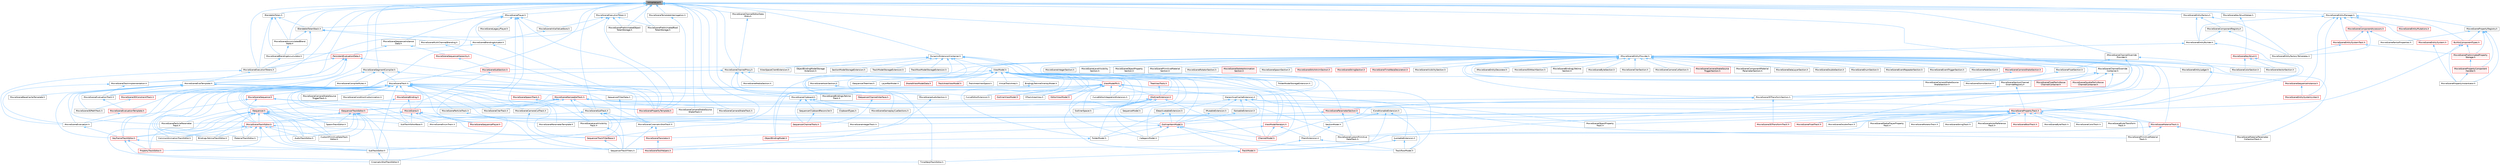 digraph "InlineValue.h"
{
 // INTERACTIVE_SVG=YES
 // LATEX_PDF_SIZE
  bgcolor="transparent";
  edge [fontname=Helvetica,fontsize=10,labelfontname=Helvetica,labelfontsize=10];
  node [fontname=Helvetica,fontsize=10,shape=box,height=0.2,width=0.4];
  Node1 [id="Node000001",label="InlineValue.h",height=0.2,width=0.4,color="gray40", fillcolor="grey60", style="filled", fontcolor="black",tooltip=" "];
  Node1 -> Node2 [id="edge1_Node000001_Node000002",dir="back",color="steelblue1",style="solid",tooltip=" "];
  Node2 [id="Node000002",label="BlendableToken.h",height=0.2,width=0.4,color="grey40", fillcolor="white", style="filled",URL="$dc/d9a/BlendableToken_8h.html",tooltip=" "];
  Node2 -> Node3 [id="edge2_Node000002_Node000003",dir="back",color="steelblue1",style="solid",tooltip=" "];
  Node3 [id="Node000003",label="BlendableTokenStack.h",height=0.2,width=0.4,color="grey40", fillcolor="white", style="filled",URL="$de/d3e/BlendableTokenStack_8h.html",tooltip=" "];
  Node3 -> Node4 [id="edge3_Node000003_Node000004",dir="back",color="steelblue1",style="solid",tooltip=" "];
  Node4 [id="Node000004",label="MovieSceneAccumulatedBlend\lState.h",height=0.2,width=0.4,color="grey40", fillcolor="white", style="filled",URL="$d6/d13/MovieSceneAccumulatedBlendState_8h.html",tooltip=" "];
  Node4 -> Node5 [id="edge4_Node000004_Node000005",dir="back",color="steelblue1",style="solid",tooltip=" "];
  Node5 [id="Node000005",label="MovieSceneBlendingAccumulator.h",height=0.2,width=0.4,color="grey40", fillcolor="white", style="filled",URL="$db/dc1/MovieSceneBlendingAccumulator_8h.html",tooltip=" "];
  Node5 -> Node6 [id="edge5_Node000005_Node000006",dir="back",color="steelblue1",style="solid",tooltip=" "];
  Node6 [id="Node000006",label="MovieSceneExecutionTokens.h",height=0.2,width=0.4,color="grey40", fillcolor="white", style="filled",URL="$d7/dd2/MovieSceneExecutionTokens_8h.html",tooltip=" "];
  Node6 -> Node7 [id="edge6_Node000006_Node000007",dir="back",color="steelblue1",style="solid",tooltip=" "];
  Node7 [id="Node000007",label="MovieSceneEvalTemplate.h",height=0.2,width=0.4,color="grey40", fillcolor="white", style="filled",URL="$d2/d6c/MovieSceneEvalTemplate_8h.html",tooltip=" "];
  Node7 -> Node8 [id="edge7_Node000007_Node000008",dir="back",color="steelblue1",style="solid",tooltip=" "];
  Node8 [id="Node000008",label="KeyframeTrackEditor.h",height=0.2,width=0.4,color="red", fillcolor="#FFF0F0", style="filled",URL="$dd/d47/KeyframeTrackEditor_8h.html",tooltip=" "];
  Node8 -> Node11 [id="edge8_Node000008_Node000011",dir="back",color="steelblue1",style="solid",tooltip=" "];
  Node11 [id="Node000011",label="PropertyTrackEditor.h",height=0.2,width=0.4,color="red", fillcolor="#FFF0F0", style="filled",URL="$da/d9a/PropertyTrackEditor_8h.html",tooltip=" "];
  Node8 -> Node12 [id="edge9_Node000008_Node000012",dir="back",color="steelblue1",style="solid",tooltip=" "];
  Node12 [id="Node000012",label="SubTrackEditor.h",height=0.2,width=0.4,color="grey40", fillcolor="white", style="filled",URL="$d8/d5b/SubTrackEditor_8h.html",tooltip=" "];
  Node12 -> Node13 [id="edge10_Node000012_Node000013",dir="back",color="steelblue1",style="solid",tooltip=" "];
  Node13 [id="Node000013",label="CinematicShotTrackEditor.h",height=0.2,width=0.4,color="grey40", fillcolor="white", style="filled",URL="$d3/d0c/CinematicShotTrackEditor_8h.html",tooltip=" "];
  Node8 -> Node14 [id="edge11_Node000008_Node000014",dir="back",color="steelblue1",style="solid",tooltip=" "];
  Node14 [id="Node000014",label="TimeWarpTrackEditor.h",height=0.2,width=0.4,color="grey40", fillcolor="white", style="filled",URL="$dc/d2e/TimeWarpTrackEditor_8h.html",tooltip=" "];
  Node7 -> Node15 [id="edge12_Node000007_Node000015",dir="back",color="steelblue1",style="solid",tooltip=" "];
  Node15 [id="Node000015",label="MovieScene3DPathTrack.h",height=0.2,width=0.4,color="grey40", fillcolor="white", style="filled",URL="$d3/d57/MovieScene3DPathTrack_8h.html",tooltip=" "];
  Node7 -> Node16 [id="edge13_Node000007_Node000016",dir="back",color="steelblue1",style="solid",tooltip=" "];
  Node16 [id="Node000016",label="MovieSceneBaseCacheTemplate.h",height=0.2,width=0.4,color="grey40", fillcolor="white", style="filled",URL="$da/d0b/MovieSceneBaseCacheTemplate_8h.html",tooltip=" "];
  Node7 -> Node17 [id="edge14_Node000007_Node000017",dir="back",color="steelblue1",style="solid",tooltip=" "];
  Node17 [id="Node000017",label="MovieSceneEvaluation.h",height=0.2,width=0.4,color="grey40", fillcolor="white", style="filled",URL="$dc/ded/MovieSceneEvaluation_8h.html",tooltip=" "];
  Node17 -> Node8 [id="edge15_Node000017_Node000008",dir="back",color="steelblue1",style="solid",tooltip=" "];
  Node7 -> Node18 [id="edge16_Node000007_Node000018",dir="back",color="steelblue1",style="solid",tooltip=" "];
  Node18 [id="Node000018",label="MovieSceneEvaluationTrack.h",height=0.2,width=0.4,color="grey40", fillcolor="white", style="filled",URL="$d1/de1/MovieSceneEvaluationTrack_8h.html",tooltip=" "];
  Node18 -> Node19 [id="edge17_Node000018_Node000019",dir="back",color="steelblue1",style="solid",tooltip=" "];
  Node19 [id="Node000019",label="MovieSceneEvaluationTemplate.h",height=0.2,width=0.4,color="red", fillcolor="#FFF0F0", style="filled",URL="$d9/d34/MovieSceneEvaluationTemplate_8h.html",tooltip=" "];
  Node19 -> Node17 [id="edge18_Node000019_Node000017",dir="back",color="steelblue1",style="solid",tooltip=" "];
  Node7 -> Node21 [id="edge19_Node000007_Node000021",dir="back",color="steelblue1",style="solid",tooltip=" "];
  Node21 [id="Node000021",label="MovieSceneParameterTemplate.h",height=0.2,width=0.4,color="grey40", fillcolor="white", style="filled",URL="$d9/df3/MovieSceneParameterTemplate_8h.html",tooltip=" "];
  Node7 -> Node22 [id="edge20_Node000007_Node000022",dir="back",color="steelblue1",style="solid",tooltip=" "];
  Node22 [id="Node000022",label="MovieSceneParticleParameter\lTrack.h",height=0.2,width=0.4,color="grey40", fillcolor="white", style="filled",URL="$d2/d09/MovieSceneParticleParameterTrack_8h.html",tooltip=" "];
  Node7 -> Node23 [id="edge21_Node000007_Node000023",dir="back",color="steelblue1",style="solid",tooltip=" "];
  Node23 [id="Node000023",label="MovieSceneParticleTrack.h",height=0.2,width=0.4,color="grey40", fillcolor="white", style="filled",URL="$dd/dba/MovieSceneParticleTrack_8h.html",tooltip=" "];
  Node23 -> Node24 [id="edge22_Node000023_Node000024",dir="back",color="steelblue1",style="solid",tooltip=" "];
  Node24 [id="Node000024",label="SequencerTrackFilters.h",height=0.2,width=0.4,color="grey40", fillcolor="white", style="filled",URL="$df/d72/SequencerTrackFilters_8h.html",tooltip=" "];
  Node7 -> Node25 [id="edge23_Node000007_Node000025",dir="back",color="steelblue1",style="solid",tooltip=" "];
  Node25 [id="Node000025",label="MovieScenePropertyTemplate.h",height=0.2,width=0.4,color="red", fillcolor="#FFF0F0", style="filled",URL="$d9/d24/MovieScenePropertyTemplate_8h.html",tooltip=" "];
  Node6 -> Node17 [id="edge24_Node000006_Node000017",dir="back",color="steelblue1",style="solid",tooltip=" "];
  Node3 -> Node5 [id="edge25_Node000003_Node000005",dir="back",color="steelblue1",style="solid",tooltip=" "];
  Node3 -> Node27 [id="edge26_Node000003_Node000027",dir="back",color="steelblue1",style="solid",tooltip=" "];
  Node27 [id="Node000027",label="MovieSceneBlendingActuator.h",height=0.2,width=0.4,color="grey40", fillcolor="white", style="filled",URL="$d8/d5a/MovieSceneBlendingActuator_8h.html",tooltip=" "];
  Node27 -> Node5 [id="edge27_Node000027_Node000005",dir="back",color="steelblue1",style="solid",tooltip=" "];
  Node27 -> Node25 [id="edge28_Node000027_Node000025",dir="back",color="steelblue1",style="solid",tooltip=" "];
  Node3 -> Node28 [id="edge29_Node000003_Node000028",dir="back",color="steelblue1",style="solid",tooltip=" "];
  Node28 [id="Node000028",label="MovieSceneMultiChannelBlending.h",height=0.2,width=0.4,color="grey40", fillcolor="white", style="filled",URL="$d7/d5d/MovieSceneMultiChannelBlending_8h.html",tooltip=" "];
  Node28 -> Node25 [id="edge30_Node000028_Node000025",dir="back",color="steelblue1",style="solid",tooltip=" "];
  Node2 -> Node4 [id="edge31_Node000002_Node000004",dir="back",color="steelblue1",style="solid",tooltip=" "];
  Node2 -> Node5 [id="edge32_Node000002_Node000005",dir="back",color="steelblue1",style="solid",tooltip=" "];
  Node2 -> Node6 [id="edge33_Node000002_Node000006",dir="back",color="steelblue1",style="solid",tooltip=" "];
  Node1 -> Node3 [id="edge34_Node000001_Node000003",dir="back",color="steelblue1",style="solid",tooltip=" "];
  Node1 -> Node29 [id="edge35_Node000001_Node000029",dir="back",color="steelblue1",style="solid",tooltip=" "];
  Node29 [id="Node000029",label="DynamicExtensionContainer.h",height=0.2,width=0.4,color="grey40", fillcolor="white", style="filled",URL="$db/d88/DynamicExtensionContainer_8h.html",tooltip=" "];
  Node29 -> Node30 [id="edge36_Node000029_Node000030",dir="back",color="steelblue1",style="solid",tooltip=" "];
  Node30 [id="Node000030",label="CurveEditorExtension.h",height=0.2,width=0.4,color="grey40", fillcolor="white", style="filled",URL="$da/d91/CurveEditorExtension_8h.html",tooltip=" "];
  Node29 -> Node31 [id="edge37_Node000029_Node000031",dir="back",color="steelblue1",style="solid",tooltip=" "];
  Node31 [id="Node000031",label="CurveEditorIntegrationExtension.h",height=0.2,width=0.4,color="grey40", fillcolor="white", style="filled",URL="$d9/ddc/CurveEditorIntegrationExtension_8h.html",tooltip=" "];
  Node29 -> Node32 [id="edge38_Node000029_Node000032",dir="back",color="steelblue1",style="solid",tooltip=" "];
  Node32 [id="Node000032",label="FolderModelStorageExtension.h",height=0.2,width=0.4,color="grey40", fillcolor="white", style="filled",URL="$d6/d60/FolderModelStorageExtension_8h.html",tooltip=" "];
  Node29 -> Node33 [id="edge39_Node000029_Node000033",dir="back",color="steelblue1",style="solid",tooltip=" "];
  Node33 [id="Node000033",label="HierarchicalCacheExtension.h",height=0.2,width=0.4,color="grey40", fillcolor="white", style="filled",URL="$da/d29/HierarchicalCacheExtension_8h.html",tooltip=" "];
  Node33 -> Node34 [id="edge40_Node000033_Node000034",dir="back",color="steelblue1",style="solid",tooltip=" "];
  Node34 [id="Node000034",label="IConditionableExtension.h",height=0.2,width=0.4,color="grey40", fillcolor="white", style="filled",URL="$d3/d60/IConditionableExtension_8h.html",tooltip=" "];
  Node34 -> Node35 [id="edge41_Node000034_Node000035",dir="back",color="steelblue1",style="solid",tooltip=" "];
  Node35 [id="Node000035",label="SectionModel.h",height=0.2,width=0.4,color="grey40", fillcolor="white", style="filled",URL="$d7/d0c/SectionModel_8h.html",tooltip=" "];
  Node35 -> Node36 [id="edge42_Node000035_Node000036",dir="back",color="steelblue1",style="solid",tooltip=" "];
  Node36 [id="Node000036",label="ITrackExtension.h",height=0.2,width=0.4,color="grey40", fillcolor="white", style="filled",URL="$d4/d09/ITrackExtension_8h.html",tooltip=" "];
  Node36 -> Node37 [id="edge43_Node000036_Node000037",dir="back",color="steelblue1",style="solid",tooltip=" "];
  Node37 [id="Node000037",label="TrackModel.h",height=0.2,width=0.4,color="red", fillcolor="#FFF0F0", style="filled",URL="$db/d94/TrackModel_8h.html",tooltip=" "];
  Node37 -> Node14 [id="edge44_Node000037_Node000014",dir="back",color="steelblue1",style="solid",tooltip=" "];
  Node36 -> Node39 [id="edge45_Node000036_Node000039",dir="back",color="steelblue1",style="solid",tooltip=" "];
  Node39 [id="Node000039",label="TrackRowModel.h",height=0.2,width=0.4,color="grey40", fillcolor="white", style="filled",URL="$d8/db5/TrackRowModel_8h.html",tooltip=" "];
  Node34 -> Node37 [id="edge46_Node000034_Node000037",dir="back",color="steelblue1",style="solid",tooltip=" "];
  Node34 -> Node39 [id="edge47_Node000034_Node000039",dir="back",color="steelblue1",style="solid",tooltip=" "];
  Node33 -> Node40 [id="edge48_Node000033_Node000040",dir="back",color="steelblue1",style="solid",tooltip=" "];
  Node40 [id="Node000040",label="IDeactivatableExtension.h",height=0.2,width=0.4,color="grey40", fillcolor="white", style="filled",URL="$dd/d9e/IDeactivatableExtension_8h.html",tooltip=" "];
  Node40 -> Node41 [id="edge49_Node000040_Node000041",dir="back",color="steelblue1",style="solid",tooltip=" "];
  Node41 [id="Node000041",label="FolderModel.h",height=0.2,width=0.4,color="grey40", fillcolor="white", style="filled",URL="$d4/d1d/FolderModel_8h.html",tooltip=" "];
  Node41 -> Node24 [id="edge50_Node000041_Node000024",dir="back",color="steelblue1",style="solid",tooltip=" "];
  Node40 -> Node42 [id="edge51_Node000040_Node000042",dir="back",color="steelblue1",style="solid",tooltip=" "];
  Node42 [id="Node000042",label="OutlinerItemModel.h",height=0.2,width=0.4,color="red", fillcolor="#FFF0F0", style="filled",URL="$da/dbf/OutlinerItemModel_8h.html",tooltip=" "];
  Node42 -> Node43 [id="edge52_Node000042_Node000043",dir="back",color="steelblue1",style="solid",tooltip=" "];
  Node43 [id="Node000043",label="CategoryModel.h",height=0.2,width=0.4,color="grey40", fillcolor="white", style="filled",URL="$db/dfe/CategoryModel_8h.html",tooltip=" "];
  Node42 -> Node44 [id="edge53_Node000042_Node000044",dir="back",color="steelblue1",style="solid",tooltip=" "];
  Node44 [id="Node000044",label="ChannelModel.h",height=0.2,width=0.4,color="red", fillcolor="#FFF0F0", style="filled",URL="$de/d30/ChannelModel_8h.html",tooltip=" "];
  Node42 -> Node41 [id="edge54_Node000042_Node000041",dir="back",color="steelblue1",style="solid",tooltip=" "];
  Node42 -> Node46 [id="edge55_Node000042_Node000046",dir="back",color="steelblue1",style="solid",tooltip=" "];
  Node46 [id="Node000046",label="ObjectBindingModel.h",height=0.2,width=0.4,color="red", fillcolor="#FFF0F0", style="filled",URL="$de/dbc/ObjectBindingModel_8h.html",tooltip=" "];
  Node42 -> Node37 [id="edge56_Node000042_Node000037",dir="back",color="steelblue1",style="solid",tooltip=" "];
  Node42 -> Node39 [id="edge57_Node000042_Node000039",dir="back",color="steelblue1",style="solid",tooltip=" "];
  Node33 -> Node53 [id="edge58_Node000033_Node000053",dir="back",color="steelblue1",style="solid",tooltip=" "];
  Node53 [id="Node000053",label="ILockableExtension.h",height=0.2,width=0.4,color="grey40", fillcolor="white", style="filled",URL="$dd/d3f/ILockableExtension_8h.html",tooltip=" "];
  Node53 -> Node37 [id="edge59_Node000053_Node000037",dir="back",color="steelblue1",style="solid",tooltip=" "];
  Node53 -> Node39 [id="edge60_Node000053_Node000039",dir="back",color="steelblue1",style="solid",tooltip=" "];
  Node33 -> Node54 [id="edge61_Node000033_Node000054",dir="back",color="steelblue1",style="solid",tooltip=" "];
  Node54 [id="Node000054",label="IMutableExtension.h",height=0.2,width=0.4,color="grey40", fillcolor="white", style="filled",URL="$d9/dca/IMutableExtension_8h.html",tooltip=" "];
  Node54 -> Node42 [id="edge62_Node000054_Node000042",dir="back",color="steelblue1",style="solid",tooltip=" "];
  Node33 -> Node55 [id="edge63_Node000033_Node000055",dir="back",color="steelblue1",style="solid",tooltip=" "];
  Node55 [id="Node000055",label="ISoloableExtension.h",height=0.2,width=0.4,color="grey40", fillcolor="white", style="filled",URL="$d8/d58/ISoloableExtension_8h.html",tooltip=" "];
  Node55 -> Node42 [id="edge64_Node000055_Node000042",dir="back",color="steelblue1",style="solid",tooltip=" "];
  Node33 -> Node42 [id="edge65_Node000033_Node000042",dir="back",color="steelblue1",style="solid",tooltip=" "];
  Node29 -> Node56 [id="edge66_Node000029_Node000056",dir="back",color="steelblue1",style="solid",tooltip=" "];
  Node56 [id="Node000056",label="IViewSpaceClientExtension.h",height=0.2,width=0.4,color="grey40", fillcolor="white", style="filled",URL="$d4/d5c/IViewSpaceClientExtension_8h.html",tooltip=" "];
  Node29 -> Node57 [id="edge67_Node000029_Node000057",dir="back",color="steelblue1",style="solid",tooltip=" "];
  Node57 [id="Node000057",label="ObjectBindingModelStorage\lExtension.h",height=0.2,width=0.4,color="grey40", fillcolor="white", style="filled",URL="$d0/d9f/ObjectBindingModelStorageExtension_8h.html",tooltip=" "];
  Node29 -> Node58 [id="edge68_Node000029_Node000058",dir="back",color="steelblue1",style="solid",tooltip=" "];
  Node58 [id="Node000058",label="SectionModelStorageExtension.h",height=0.2,width=0.4,color="grey40", fillcolor="white", style="filled",URL="$dd/d78/SectionModelStorageExtension_8h.html",tooltip=" "];
  Node29 -> Node14 [id="edge69_Node000029_Node000014",dir="back",color="steelblue1",style="solid",tooltip=" "];
  Node29 -> Node59 [id="edge70_Node000029_Node000059",dir="back",color="steelblue1",style="solid",tooltip=" "];
  Node59 [id="Node000059",label="TrackModelStorageExtension.h",height=0.2,width=0.4,color="grey40", fillcolor="white", style="filled",URL="$d8/d98/TrackModelStorageExtension_8h.html",tooltip=" "];
  Node29 -> Node60 [id="edge71_Node000029_Node000060",dir="back",color="steelblue1",style="solid",tooltip=" "];
  Node60 [id="Node000060",label="TrackRowModelStorageExtension.h",height=0.2,width=0.4,color="grey40", fillcolor="white", style="filled",URL="$d7/d9d/TrackRowModelStorageExtension_8h.html",tooltip=" "];
  Node29 -> Node61 [id="edge72_Node000029_Node000061",dir="back",color="steelblue1",style="solid",tooltip=" "];
  Node61 [id="Node000061",label="ViewModel.h",height=0.2,width=0.4,color="grey40", fillcolor="white", style="filled",URL="$d1/df9/ViewModel_8h.html",tooltip=" "];
  Node61 -> Node62 [id="edge73_Node000061_Node000062",dir="back",color="steelblue1",style="solid",tooltip=" "];
  Node62 [id="Node000062",label="BindingLifetimeOverlayModel.h",height=0.2,width=0.4,color="grey40", fillcolor="white", style="filled",URL="$d2/d69/BindingLifetimeOverlayModel_8h.html",tooltip=" "];
  Node62 -> Node46 [id="edge74_Node000062_Node000046",dir="back",color="steelblue1",style="solid",tooltip=" "];
  Node61 -> Node43 [id="edge75_Node000061_Node000043",dir="back",color="steelblue1",style="solid",tooltip=" "];
  Node61 -> Node44 [id="edge76_Node000061_Node000044",dir="back",color="steelblue1",style="solid",tooltip=" "];
  Node61 -> Node30 [id="edge77_Node000061_Node000030",dir="back",color="steelblue1",style="solid",tooltip=" "];
  Node61 -> Node31 [id="edge78_Node000061_Node000031",dir="back",color="steelblue1",style="solid",tooltip=" "];
  Node61 -> Node63 [id="edge79_Node000061_Node000063",dir="back",color="steelblue1",style="solid",tooltip=" "];
  Node63 [id="Node000063",label="EditorViewModel.h",height=0.2,width=0.4,color="red", fillcolor="#FFF0F0", style="filled",URL="$da/d6b/EditorViewModel_8h.html",tooltip=" "];
  Node61 -> Node41 [id="edge80_Node000061_Node000041",dir="back",color="steelblue1",style="solid",tooltip=" "];
  Node61 -> Node32 [id="edge81_Node000061_Node000032",dir="back",color="steelblue1",style="solid",tooltip=" "];
  Node61 -> Node68 [id="edge82_Node000061_Node000068",dir="back",color="steelblue1",style="solid",tooltip=" "];
  Node68 [id="Node000068",label="IOutlinerExtension.h",height=0.2,width=0.4,color="red", fillcolor="#FFF0F0", style="filled",URL="$db/d1a/IOutlinerExtension_8h.html",tooltip=" "];
  Node68 -> Node43 [id="edge83_Node000068_Node000043",dir="back",color="steelblue1",style="solid",tooltip=" "];
  Node68 -> Node44 [id="edge84_Node000068_Node000044",dir="back",color="steelblue1",style="solid",tooltip=" "];
  Node68 -> Node41 [id="edge85_Node000068_Node000041",dir="back",color="steelblue1",style="solid",tooltip=" "];
  Node68 -> Node69 [id="edge86_Node000068_Node000069",dir="back",color="steelblue1",style="solid",tooltip=" "];
  Node69 [id="Node000069",label="ISequencerTrackEditor.h",height=0.2,width=0.4,color="red", fillcolor="#FFF0F0", style="filled",URL="$df/dca/ISequencerTrackEditor_8h.html",tooltip=" "];
  Node69 -> Node70 [id="edge87_Node000069_Node000070",dir="back",color="steelblue1",style="solid",tooltip=" "];
  Node70 [id="Node000070",label="AudioTrackEditor.h",height=0.2,width=0.4,color="grey40", fillcolor="white", style="filled",URL="$dd/d96/AudioTrackEditor_8h.html",tooltip=" "];
  Node69 -> Node13 [id="edge88_Node000069_Node000013",dir="back",color="steelblue1",style="solid",tooltip=" "];
  Node69 -> Node71 [id="edge89_Node000069_Node000071",dir="back",color="steelblue1",style="solid",tooltip=" "];
  Node71 [id="Node000071",label="CustomPrimitiveDataTrack\lEditor.h",height=0.2,width=0.4,color="grey40", fillcolor="white", style="filled",URL="$dc/d8f/CustomPrimitiveDataTrackEditor_8h.html",tooltip=" "];
  Node69 -> Node72 [id="edge90_Node000069_Node000072",dir="back",color="steelblue1",style="solid",tooltip=" "];
  Node72 [id="Node000072",label="MaterialTrackEditor.h",height=0.2,width=0.4,color="grey40", fillcolor="white", style="filled",URL="$d1/d9f/MaterialTrackEditor_8h.html",tooltip=" "];
  Node69 -> Node73 [id="edge91_Node000069_Node000073",dir="back",color="steelblue1",style="solid",tooltip=" "];
  Node73 [id="Node000073",label="MovieSceneTrackEditor.h",height=0.2,width=0.4,color="red", fillcolor="#FFF0F0", style="filled",URL="$db/d6c/MovieSceneTrackEditor_8h.html",tooltip=" "];
  Node73 -> Node70 [id="edge92_Node000073_Node000070",dir="back",color="steelblue1",style="solid",tooltip=" "];
  Node73 -> Node74 [id="edge93_Node000073_Node000074",dir="back",color="steelblue1",style="solid",tooltip=" "];
  Node74 [id="Node000074",label="BindingLifetimeTrackEditor.h",height=0.2,width=0.4,color="grey40", fillcolor="white", style="filled",URL="$db/d3c/BindingLifetimeTrackEditor_8h.html",tooltip=" "];
  Node73 -> Node76 [id="edge94_Node000073_Node000076",dir="back",color="steelblue1",style="solid",tooltip=" "];
  Node76 [id="Node000076",label="CommonAnimationTrackEditor.h",height=0.2,width=0.4,color="grey40", fillcolor="white", style="filled",URL="$d9/d6e/CommonAnimationTrackEditor_8h.html",tooltip=" "];
  Node73 -> Node71 [id="edge95_Node000073_Node000071",dir="back",color="steelblue1",style="solid",tooltip=" "];
  Node73 -> Node8 [id="edge96_Node000073_Node000008",dir="back",color="steelblue1",style="solid",tooltip=" "];
  Node73 -> Node72 [id="edge97_Node000073_Node000072",dir="back",color="steelblue1",style="solid",tooltip=" "];
  Node73 -> Node11 [id="edge98_Node000073_Node000011",dir="back",color="steelblue1",style="solid",tooltip=" "];
  Node73 -> Node78 [id="edge99_Node000073_Node000078",dir="back",color="steelblue1",style="solid",tooltip=" "];
  Node78 [id="Node000078",label="SequencerTrackFilterBase.h",height=0.2,width=0.4,color="red", fillcolor="#FFF0F0", style="filled",URL="$d8/def/Filters_2SequencerTrackFilterBase_8h.html",tooltip=" "];
  Node78 -> Node24 [id="edge100_Node000078_Node000024",dir="back",color="steelblue1",style="solid",tooltip=" "];
  Node73 -> Node12 [id="edge101_Node000073_Node000012",dir="back",color="steelblue1",style="solid",tooltip=" "];
  Node69 -> Node10 [id="edge102_Node000069_Node000010",dir="back",color="steelblue1",style="solid",tooltip=" "];
  Node10 [id="Node000010",label="SpawnTrackEditor.h",height=0.2,width=0.4,color="grey40", fillcolor="white", style="filled",URL="$d5/dac/SpawnTrackEditor_8h.html",tooltip=" "];
  Node69 -> Node12 [id="edge103_Node000069_Node000012",dir="back",color="steelblue1",style="solid",tooltip=" "];
  Node68 -> Node42 [id="edge104_Node000068_Node000042",dir="back",color="steelblue1",style="solid",tooltip=" "];
  Node68 -> Node95 [id="edge105_Node000068_Node000095",dir="back",color="steelblue1",style="solid",tooltip=" "];
  Node95 [id="Node000095",label="OutlinerSpacer.h",height=0.2,width=0.4,color="grey40", fillcolor="white", style="filled",URL="$dd/d3e/OutlinerSpacer_8h.html",tooltip=" "];
  Node68 -> Node100 [id="edge106_Node000068_Node000100",dir="back",color="steelblue1",style="solid",tooltip=" "];
  Node100 [id="Node000100",label="SequenceModel.h",height=0.2,width=0.4,color="grey40", fillcolor="white", style="filled",URL="$d4/d28/SequenceModel_8h.html",tooltip=" "];
  Node61 -> Node101 [id="edge107_Node000061_Node000101",dir="back",color="steelblue1",style="solid",tooltip=" "];
  Node101 [id="Node000101",label="ISequencerTreeView.h",height=0.2,width=0.4,color="grey40", fillcolor="white", style="filled",URL="$df/db6/ISequencerTreeView_8h.html",tooltip=" "];
  Node61 -> Node36 [id="edge108_Node000061_Node000036",dir="back",color="steelblue1",style="solid",tooltip=" "];
  Node61 -> Node94 [id="edge109_Node000061_Node000094",dir="back",color="steelblue1",style="solid",tooltip=" "];
  Node94 [id="Node000094",label="LayerBarModel.h",height=0.2,width=0.4,color="grey40", fillcolor="white", style="filled",URL="$dd/daa/LayerBarModel_8h.html",tooltip=" "];
  Node61 -> Node46 [id="edge110_Node000061_Node000046",dir="back",color="steelblue1",style="solid",tooltip=" "];
  Node61 -> Node42 [id="edge111_Node000061_Node000042",dir="back",color="steelblue1",style="solid",tooltip=" "];
  Node61 -> Node95 [id="edge112_Node000061_Node000095",dir="back",color="steelblue1",style="solid",tooltip=" "];
  Node61 -> Node102 [id="edge113_Node000061_Node000102",dir="back",color="steelblue1",style="solid",tooltip=" "];
  Node102 [id="Node000102",label="OutlinerViewModel.h",height=0.2,width=0.4,color="red", fillcolor="#FFF0F0", style="filled",URL="$dd/d41/OutlinerViewModel_8h.html",tooltip=" "];
  Node61 -> Node103 [id="edge114_Node000061_Node000103",dir="back",color="steelblue1",style="solid",tooltip=" "];
  Node103 [id="Node000103",label="STrackAreaView.h",height=0.2,width=0.4,color="grey40", fillcolor="white", style="filled",URL="$de/d32/STrackAreaView_8h.html",tooltip=" "];
  Node61 -> Node35 [id="edge115_Node000061_Node000035",dir="back",color="steelblue1",style="solid",tooltip=" "];
  Node61 -> Node100 [id="edge116_Node000061_Node000100",dir="back",color="steelblue1",style="solid",tooltip=" "];
  Node61 -> Node104 [id="edge117_Node000061_Node000104",dir="back",color="steelblue1",style="solid",tooltip=" "];
  Node104 [id="Node000104",label="SharedViewModelData.h",height=0.2,width=0.4,color="red", fillcolor="#FFF0F0", style="filled",URL="$da/df4/SharedViewModelData_8h.html",tooltip=" "];
  Node61 -> Node105 [id="edge118_Node000061_Node000105",dir="back",color="steelblue1",style="solid",tooltip=" "];
  Node105 [id="Node000105",label="TrackAreaViewModel.h",height=0.2,width=0.4,color="red", fillcolor="#FFF0F0", style="filled",URL="$dd/d8e/TrackAreaViewModel_8h.html",tooltip=" "];
  Node61 -> Node106 [id="edge119_Node000061_Node000106",dir="back",color="steelblue1",style="solid",tooltip=" "];
  Node106 [id="Node000106",label="TrackAreaViewSpace.h",height=0.2,width=0.4,color="grey40", fillcolor="white", style="filled",URL="$d8/d1e/TrackAreaViewSpace_8h.html",tooltip=" "];
  Node61 -> Node37 [id="edge120_Node000061_Node000037",dir="back",color="steelblue1",style="solid",tooltip=" "];
  Node61 -> Node39 [id="edge121_Node000061_Node000039",dir="back",color="steelblue1",style="solid",tooltip=" "];
  Node61 -> Node107 [id="edge122_Node000061_Node000107",dir="back",color="steelblue1",style="solid",tooltip=" "];
  Node107 [id="Node000107",label="TreeViewTraits.h",height=0.2,width=0.4,color="red", fillcolor="#FFF0F0", style="filled",URL="$d2/d3b/TreeViewTraits_8h.html",tooltip=" "];
  Node107 -> Node68 [id="edge123_Node000107_Node000068",dir="back",color="steelblue1",style="solid",tooltip=" "];
  Node61 -> Node108 [id="edge124_Node000061_Node000108",dir="back",color="steelblue1",style="solid",tooltip=" "];
  Node108 [id="Node000108",label="ViewModelIterators.h",height=0.2,width=0.4,color="red", fillcolor="#FFF0F0", style="filled",URL="$d8/d24/ViewModelIterators_8h.html",tooltip=" "];
  Node108 -> Node43 [id="edge125_Node000108_Node000043",dir="back",color="steelblue1",style="solid",tooltip=" "];
  Node108 -> Node44 [id="edge126_Node000108_Node000044",dir="back",color="steelblue1",style="solid",tooltip=" "];
  Node108 -> Node36 [id="edge127_Node000108_Node000036",dir="back",color="steelblue1",style="solid",tooltip=" "];
  Node61 -> Node110 [id="edge128_Node000061_Node000110",dir="back",color="steelblue1",style="solid",tooltip=" "];
  Node110 [id="Node000110",label="ViewModelPtr.h",height=0.2,width=0.4,color="red", fillcolor="#FFF0F0", style="filled",URL="$dc/d8f/ViewModelPtr_8h.html",tooltip=" "];
  Node110 -> Node43 [id="edge129_Node000110_Node000043",dir="back",color="steelblue1",style="solid",tooltip=" "];
  Node110 -> Node44 [id="edge130_Node000110_Node000044",dir="back",color="steelblue1",style="solid",tooltip=" "];
  Node110 -> Node30 [id="edge131_Node000110_Node000030",dir="back",color="steelblue1",style="solid",tooltip=" "];
  Node110 -> Node31 [id="edge132_Node000110_Node000031",dir="back",color="steelblue1",style="solid",tooltip=" "];
  Node110 -> Node63 [id="edge133_Node000110_Node000063",dir="back",color="steelblue1",style="solid",tooltip=" "];
  Node110 -> Node33 [id="edge134_Node000110_Node000033",dir="back",color="steelblue1",style="solid",tooltip=" "];
  Node110 -> Node68 [id="edge135_Node000110_Node000068",dir="back",color="steelblue1",style="solid",tooltip=" "];
  Node110 -> Node69 [id="edge136_Node000110_Node000069",dir="back",color="steelblue1",style="solid",tooltip=" "];
  Node110 -> Node95 [id="edge137_Node000110_Node000095",dir="back",color="steelblue1",style="solid",tooltip=" "];
  Node110 -> Node102 [id="edge138_Node000110_Node000102",dir="back",color="steelblue1",style="solid",tooltip=" "];
  Node110 -> Node103 [id="edge139_Node000110_Node000103",dir="back",color="steelblue1",style="solid",tooltip=" "];
  Node110 -> Node138 [id="edge140_Node000110_Node000138",dir="back",color="steelblue1",style="solid",tooltip=" "];
  Node138 [id="Node000138",label="SequencerFilterData.h",height=0.2,width=0.4,color="grey40", fillcolor="white", style="filled",URL="$de/d9f/SequencerFilterData_8h.html",tooltip=" "];
  Node138 -> Node78 [id="edge141_Node000138_Node000078",dir="back",color="steelblue1",style="solid",tooltip=" "];
  Node110 -> Node78 [id="edge142_Node000110_Node000078",dir="back",color="steelblue1",style="solid",tooltip=" "];
  Node110 -> Node108 [id="edge143_Node000110_Node000108",dir="back",color="steelblue1",style="solid",tooltip=" "];
  Node61 -> Node140 [id="edge144_Node000061_Node000140",dir="back",color="steelblue1",style="solid",tooltip=" "];
  Node140 [id="Node000140",label="VirtualTrackArea.h",height=0.2,width=0.4,color="grey40", fillcolor="white", style="filled",URL="$de/d07/VirtualTrackArea_8h.html",tooltip=" "];
  Node1 -> Node141 [id="edge145_Node000001_Node000141",dir="back",color="steelblue1",style="solid",tooltip=" "];
  Node141 [id="Node000141",label="IMovieSceneChannelOverride\lProvider.h",height=0.2,width=0.4,color="grey40", fillcolor="white", style="filled",URL="$db/db8/IMovieSceneChannelOverrideProvider_8h.html",tooltip=" "];
  Node141 -> Node142 [id="edge146_Node000141_Node000142",dir="back",color="steelblue1",style="solid",tooltip=" "];
  Node142 [id="Node000142",label="MovieScene3DTransformSection.h",height=0.2,width=0.4,color="grey40", fillcolor="white", style="filled",URL="$de/dab/MovieScene3DTransformSection_8h.html",tooltip=" "];
  Node142 -> Node69 [id="edge147_Node000142_Node000069",dir="back",color="steelblue1",style="solid",tooltip=" "];
  Node142 -> Node143 [id="edge148_Node000142_Node000143",dir="back",color="steelblue1",style="solid",tooltip=" "];
  Node143 [id="Node000143",label="MovieScene3DTransformTrack.h",height=0.2,width=0.4,color="red", fillcolor="#FFF0F0", style="filled",URL="$d9/d06/MovieScene3DTransformTrack_8h.html",tooltip=" "];
  Node142 -> Node145 [id="edge149_Node000142_Node000145",dir="back",color="steelblue1",style="solid",tooltip=" "];
  Node145 [id="Node000145",label="MovieSceneParameterSection.h",height=0.2,width=0.4,color="red", fillcolor="#FFF0F0", style="filled",URL="$de/d65/MovieSceneParameterSection_8h.html",tooltip=" "];
  Node145 -> Node147 [id="edge150_Node000145_Node000147",dir="back",color="steelblue1",style="solid",tooltip=" "];
  Node147 [id="Node000147",label="MovieSceneCustomPrimitive\lDataTrack.h",height=0.2,width=0.4,color="grey40", fillcolor="white", style="filled",URL="$db/d39/MovieSceneCustomPrimitiveDataTrack_8h.html",tooltip=" "];
  Node145 -> Node148 [id="edge151_Node000145_Node000148",dir="back",color="steelblue1",style="solid",tooltip=" "];
  Node148 [id="Node000148",label="MovieSceneMaterialTrack.h",height=0.2,width=0.4,color="red", fillcolor="#FFF0F0", style="filled",URL="$d8/d92/MovieSceneMaterialTrack_8h.html",tooltip=" "];
  Node148 -> Node147 [id="edge152_Node000148_Node000147",dir="back",color="steelblue1",style="solid",tooltip=" "];
  Node148 -> Node150 [id="edge153_Node000148_Node000150",dir="back",color="steelblue1",style="solid",tooltip=" "];
  Node150 [id="Node000150",label="MovieSceneMaterialParameter\lCollectionTrack.h",height=0.2,width=0.4,color="grey40", fillcolor="white", style="filled",URL="$d7/dc8/MovieSceneMaterialParameterCollectionTrack_8h.html",tooltip=" "];
  Node148 -> Node151 [id="edge154_Node000148_Node000151",dir="back",color="steelblue1",style="solid",tooltip=" "];
  Node151 [id="Node000151",label="MovieScenePrimitiveMaterial\lTrack.h",height=0.2,width=0.4,color="grey40", fillcolor="white", style="filled",URL="$dc/dc4/MovieScenePrimitiveMaterialTrack_8h.html",tooltip=" "];
  Node145 -> Node21 [id="edge155_Node000145_Node000021",dir="back",color="steelblue1",style="solid",tooltip=" "];
  Node145 -> Node22 [id="edge156_Node000145_Node000022",dir="back",color="steelblue1",style="solid",tooltip=" "];
  Node141 -> Node188 [id="edge157_Node000141_Node000188",dir="back",color="steelblue1",style="solid",tooltip=" "];
  Node188 [id="Node000188",label="MovieSceneFloatSection.h",height=0.2,width=0.4,color="grey40", fillcolor="white", style="filled",URL="$dc/d18/MovieSceneFloatSection_8h.html",tooltip=" "];
  Node188 -> Node189 [id="edge158_Node000188_Node000189",dir="back",color="steelblue1",style="solid",tooltip=" "];
  Node189 [id="Node000189",label="MovieSceneSlomoSection.h",height=0.2,width=0.4,color="grey40", fillcolor="white", style="filled",URL="$d1/de5/MovieSceneSlomoSection_8h.html",tooltip=" "];
  Node141 -> Node168 [id="edge159_Node000141_Node000168",dir="back",color="steelblue1",style="solid",tooltip=" "];
  Node168 [id="Node000168",label="MovieScenePropertyTrack.h",height=0.2,width=0.4,color="red", fillcolor="#FFF0F0", style="filled",URL="$da/d0c/MovieScenePropertyTrack_8h.html",tooltip=" "];
  Node168 -> Node143 [id="edge160_Node000168_Node000143",dir="back",color="steelblue1",style="solid",tooltip=" "];
  Node168 -> Node169 [id="edge161_Node000168_Node000169",dir="back",color="steelblue1",style="solid",tooltip=" "];
  Node169 [id="Node000169",label="MovieSceneActorReference\lTrack.h",height=0.2,width=0.4,color="grey40", fillcolor="white", style="filled",URL="$d9/d9b/MovieSceneActorReferenceTrack_8h.html",tooltip=" "];
  Node168 -> Node170 [id="edge162_Node000168_Node000170",dir="back",color="steelblue1",style="solid",tooltip=" "];
  Node170 [id="Node000170",label="MovieSceneBoolTrack.h",height=0.2,width=0.4,color="red", fillcolor="#FFF0F0", style="filled",URL="$d7/ddf/MovieSceneBoolTrack_8h.html",tooltip=" "];
  Node168 -> Node171 [id="edge163_Node000168_Node000171",dir="back",color="steelblue1",style="solid",tooltip=" "];
  Node171 [id="Node000171",label="MovieSceneByteTrack.h",height=0.2,width=0.4,color="grey40", fillcolor="white", style="filled",URL="$dc/d79/MovieSceneByteTrack_8h.html",tooltip=" "];
  Node168 -> Node172 [id="edge164_Node000168_Node000172",dir="back",color="steelblue1",style="solid",tooltip=" "];
  Node172 [id="Node000172",label="MovieSceneColorTrack.h",height=0.2,width=0.4,color="grey40", fillcolor="white", style="filled",URL="$d8/df9/MovieSceneColorTrack_8h.html",tooltip=" "];
  Node168 -> Node173 [id="edge165_Node000168_Node000173",dir="back",color="steelblue1",style="solid",tooltip=" "];
  Node173 [id="Node000173",label="MovieSceneDoubleTrack.h",height=0.2,width=0.4,color="grey40", fillcolor="white", style="filled",URL="$de/d31/MovieSceneDoubleTrack_8h.html",tooltip=" "];
  Node168 -> Node174 [id="edge166_Node000168_Node000174",dir="back",color="steelblue1",style="solid",tooltip=" "];
  Node174 [id="Node000174",label="MovieSceneEnumTrack.h",height=0.2,width=0.4,color="grey40", fillcolor="white", style="filled",URL="$d6/d95/MovieSceneEnumTrack_8h.html",tooltip=" "];
  Node168 -> Node175 [id="edge167_Node000168_Node000175",dir="back",color="steelblue1",style="solid",tooltip=" "];
  Node175 [id="Node000175",label="MovieSceneEulerTransform\lTrack.h",height=0.2,width=0.4,color="grey40", fillcolor="white", style="filled",URL="$d7/d3a/MovieSceneEulerTransformTrack_8h.html",tooltip=" "];
  Node168 -> Node176 [id="edge168_Node000168_Node000176",dir="back",color="steelblue1",style="solid",tooltip=" "];
  Node176 [id="Node000176",label="MovieSceneFloatTrack.h",height=0.2,width=0.4,color="red", fillcolor="#FFF0F0", style="filled",URL="$dc/d88/MovieSceneFloatTrack_8h.html",tooltip=" "];
  Node168 -> Node179 [id="edge169_Node000168_Node000179",dir="back",color="steelblue1",style="solid",tooltip=" "];
  Node179 [id="Node000179",label="MovieSceneIntegerTrack.h",height=0.2,width=0.4,color="grey40", fillcolor="white", style="filled",URL="$d9/d1a/MovieSceneIntegerTrack_8h.html",tooltip=" "];
  Node168 -> Node180 [id="edge170_Node000168_Node000180",dir="back",color="steelblue1",style="solid",tooltip=" "];
  Node180 [id="Node000180",label="MovieSceneLevelVisibility\lTrack.h",height=0.2,width=0.4,color="grey40", fillcolor="white", style="filled",URL="$d8/dae/MovieSceneLevelVisibilityTrack_8h.html",tooltip=" "];
  Node180 -> Node24 [id="edge171_Node000180_Node000024",dir="back",color="steelblue1",style="solid",tooltip=" "];
  Node168 -> Node181 [id="edge172_Node000168_Node000181",dir="back",color="steelblue1",style="solid",tooltip=" "];
  Node181 [id="Node000181",label="MovieSceneMediaPlayerProperty\lTrack.h",height=0.2,width=0.4,color="grey40", fillcolor="white", style="filled",URL="$d4/da1/MovieSceneMediaPlayerPropertyTrack_8h.html",tooltip=" "];
  Node168 -> Node182 [id="edge173_Node000168_Node000182",dir="back",color="steelblue1",style="solid",tooltip=" "];
  Node182 [id="Node000182",label="MovieSceneObjectProperty\lTrack.h",height=0.2,width=0.4,color="grey40", fillcolor="white", style="filled",URL="$dc/da9/MovieSceneObjectPropertyTrack_8h.html",tooltip=" "];
  Node168 -> Node151 [id="edge174_Node000168_Node000151",dir="back",color="steelblue1",style="solid",tooltip=" "];
  Node168 -> Node183 [id="edge175_Node000168_Node000183",dir="back",color="steelblue1",style="solid",tooltip=" "];
  Node183 [id="Node000183",label="MovieSceneRotatorTrack.h",height=0.2,width=0.4,color="grey40", fillcolor="white", style="filled",URL="$d3/d8f/MovieSceneRotatorTrack_8h.html",tooltip=" "];
  Node168 -> Node184 [id="edge176_Node000168_Node000184",dir="back",color="steelblue1",style="solid",tooltip=" "];
  Node184 [id="Node000184",label="MovieSceneStringTrack.h",height=0.2,width=0.4,color="grey40", fillcolor="white", style="filled",URL="$dd/d54/MovieSceneStringTrack_8h.html",tooltip=" "];
  Node168 -> Node11 [id="edge177_Node000168_Node000011",dir="back",color="steelblue1",style="solid",tooltip=" "];
  Node1 -> Node190 [id="edge178_Node000001_Node000190",dir="back",color="steelblue1",style="solid",tooltip=" "];
  Node190 [id="Node000190",label="IMovieSceneEntityProvider.h",height=0.2,width=0.4,color="grey40", fillcolor="white", style="filled",URL="$dc/de1/IMovieSceneEntityProvider_8h.html",tooltip=" "];
  Node190 -> Node191 [id="edge179_Node000190_Node000191",dir="back",color="steelblue1",style="solid",tooltip=" "];
  Node191 [id="Node000191",label="IMovieSceneEntityDecorator.h",height=0.2,width=0.4,color="grey40", fillcolor="white", style="filled",URL="$da/d36/IMovieSceneEntityDecorator_8h.html",tooltip=" "];
  Node190 -> Node192 [id="edge180_Node000190_Node000192",dir="back",color="steelblue1",style="solid",tooltip=" "];
  Node192 [id="Node000192",label="MovieScene3DAttachSection.h",height=0.2,width=0.4,color="grey40", fillcolor="white", style="filled",URL="$d4/db3/MovieScene3DAttachSection_8h.html",tooltip=" "];
  Node190 -> Node142 [id="edge181_Node000190_Node000142",dir="back",color="steelblue1",style="solid",tooltip=" "];
  Node190 -> Node193 [id="edge182_Node000190_Node000193",dir="back",color="steelblue1",style="solid",tooltip=" "];
  Node193 [id="Node000193",label="MovieSceneAudioSection.h",height=0.2,width=0.4,color="grey40", fillcolor="white", style="filled",URL="$da/d5f/MovieSceneAudioSection_8h.html",tooltip=" "];
  Node193 -> Node194 [id="edge183_Node000193_Node000194",dir="back",color="steelblue1",style="solid",tooltip=" "];
  Node194 [id="Node000194",label="MovieSceneTranslator.h",height=0.2,width=0.4,color="red", fillcolor="#FFF0F0", style="filled",URL="$d2/d49/MovieSceneTranslator_8h.html",tooltip=" "];
  Node194 -> Node196 [id="edge184_Node000194_Node000196",dir="back",color="steelblue1",style="solid",tooltip=" "];
  Node196 [id="Node000196",label="MovieSceneToolHelpers.h",height=0.2,width=0.4,color="red", fillcolor="#FFF0F0", style="filled",URL="$d4/d0e/MovieSceneToolHelpers_8h.html",tooltip=" "];
  Node190 -> Node201 [id="edge185_Node000190_Node000201",dir="back",color="steelblue1",style="solid",tooltip=" "];
  Node201 [id="Node000201",label="MovieSceneBindingLifetime\lSection.h",height=0.2,width=0.4,color="grey40", fillcolor="white", style="filled",URL="$da/d3d/MovieSceneBindingLifetimeSection_8h.html",tooltip=" "];
  Node190 -> Node202 [id="edge186_Node000190_Node000202",dir="back",color="steelblue1",style="solid",tooltip=" "];
  Node202 [id="Node000202",label="MovieSceneBindingLifetime\lTrack.h",height=0.2,width=0.4,color="grey40", fillcolor="white", style="filled",URL="$d8/d77/MovieSceneBindingLifetimeTrack_8h.html",tooltip=" "];
  Node190 -> Node203 [id="edge187_Node000190_Node000203",dir="back",color="steelblue1",style="solid",tooltip=" "];
  Node203 [id="Node000203",label="MovieSceneByteSection.h",height=0.2,width=0.4,color="grey40", fillcolor="white", style="filled",URL="$da/dd4/MovieSceneByteSection_8h.html",tooltip=" "];
  Node190 -> Node204 [id="edge188_Node000190_Node000204",dir="back",color="steelblue1",style="solid",tooltip=" "];
  Node204 [id="Node000204",label="MovieSceneCVarSection.h",height=0.2,width=0.4,color="grey40", fillcolor="white", style="filled",URL="$da/de6/MovieSceneCVarSection_8h.html",tooltip=" "];
  Node190 -> Node205 [id="edge189_Node000190_Node000205",dir="back",color="steelblue1",style="solid",tooltip=" "];
  Node205 [id="Node000205",label="MovieSceneCameraCutSection.h",height=0.2,width=0.4,color="grey40", fillcolor="white", style="filled",URL="$d8/d5f/MovieSceneCameraCutSection_8h.html",tooltip=" "];
  Node190 -> Node206 [id="edge190_Node000190_Node000206",dir="back",color="steelblue1",style="solid",tooltip=" "];
  Node206 [id="Node000206",label="MovieSceneCameraShakeSection.h",height=0.2,width=0.4,color="red", fillcolor="#FFF0F0", style="filled",URL="$df/d10/MovieSceneCameraShakeSection_8h.html",tooltip=" "];
  Node206 -> Node207 [id="edge191_Node000206_Node000207",dir="back",color="steelblue1",style="solid",tooltip=" "];
  Node207 [id="Node000207",label="MovieSceneCameraShakeSource\lShakeSection.h",height=0.2,width=0.4,color="grey40", fillcolor="white", style="filled",URL="$d1/d24/MovieSceneCameraShakeSourceShakeSection_8h.html",tooltip=" "];
  Node190 -> Node207 [id="edge192_Node000190_Node000207",dir="back",color="steelblue1",style="solid",tooltip=" "];
  Node190 -> Node208 [id="edge193_Node000190_Node000208",dir="back",color="steelblue1",style="solid",tooltip=" "];
  Node208 [id="Node000208",label="MovieSceneCameraShakeSource\lTriggerSection.h",height=0.2,width=0.4,color="red", fillcolor="#FFF0F0", style="filled",URL="$d3/d5f/MovieSceneCameraShakeSourceTriggerSection_8h.html",tooltip=" "];
  Node190 -> Node210 [id="edge194_Node000190_Node000210",dir="back",color="steelblue1",style="solid",tooltip=" "];
  Node210 [id="Node000210",label="MovieSceneChannelOverride\lContainer.h",height=0.2,width=0.4,color="grey40", fillcolor="white", style="filled",URL="$d1/dd2/MovieSceneChannelOverrideContainer_8h.html",tooltip=" "];
  Node210 -> Node44 [id="edge195_Node000210_Node000044",dir="back",color="steelblue1",style="solid",tooltip=" "];
  Node210 -> Node156 [id="edge196_Node000210_Node000156",dir="back",color="steelblue1",style="solid",tooltip=" "];
  Node156 [id="Node000156",label="MovieSceneDoublePerlinNoise\lChannelContainer.h",height=0.2,width=0.4,color="red", fillcolor="#FFF0F0", style="filled",URL="$de/dae/MovieSceneDoublePerlinNoiseChannelContainer_8h.html",tooltip=" "];
  Node210 -> Node159 [id="edge197_Node000210_Node000159",dir="back",color="steelblue1",style="solid",tooltip=" "];
  Node159 [id="Node000159",label="MovieSceneFloatPerlinNoise\lChannelContainer.h",height=0.2,width=0.4,color="red", fillcolor="#FFF0F0", style="filled",URL="$d6/dcb/MovieSceneFloatPerlinNoiseChannelContainer_8h.html",tooltip=" "];
  Node210 -> Node211 [id="edge198_Node000210_Node000211",dir="back",color="steelblue1",style="solid",tooltip=" "];
  Node211 [id="Node000211",label="MovieSceneSectionChannel\lOverrideRegistry.h",height=0.2,width=0.4,color="grey40", fillcolor="white", style="filled",URL="$d0/d33/MovieSceneSectionChannelOverrideRegistry_8h.html",tooltip=" "];
  Node211 -> Node142 [id="edge199_Node000211_Node000142",dir="back",color="steelblue1",style="solid",tooltip=" "];
  Node211 -> Node168 [id="edge200_Node000211_Node000168",dir="back",color="steelblue1",style="solid",tooltip=" "];
  Node190 -> Node212 [id="edge201_Node000190_Node000212",dir="back",color="steelblue1",style="solid",tooltip=" "];
  Node212 [id="Node000212",label="MovieSceneColorSection.h",height=0.2,width=0.4,color="grey40", fillcolor="white", style="filled",URL="$dd/dd4/MovieSceneColorSection_8h.html",tooltip=" "];
  Node190 -> Node213 [id="edge202_Node000190_Node000213",dir="back",color="steelblue1",style="solid",tooltip=" "];
  Node213 [id="Node000213",label="MovieSceneComponentMaterial\lParameterSection.h",height=0.2,width=0.4,color="grey40", fillcolor="white", style="filled",URL="$dd/d3d/MovieSceneComponentMaterialParameterSection_8h.html",tooltip=" "];
  Node190 -> Node147 [id="edge203_Node000190_Node000147",dir="back",color="steelblue1",style="solid",tooltip=" "];
  Node190 -> Node214 [id="edge204_Node000190_Node000214",dir="back",color="steelblue1",style="solid",tooltip=" "];
  Node214 [id="Node000214",label="MovieSceneDataLayerSection.h",height=0.2,width=0.4,color="grey40", fillcolor="white", style="filled",URL="$d9/d30/MovieSceneDataLayerSection_8h.html",tooltip=" "];
  Node190 -> Node215 [id="edge205_Node000190_Node000215",dir="back",color="steelblue1",style="solid",tooltip=" "];
  Node215 [id="Node000215",label="MovieSceneDoubleSection.h",height=0.2,width=0.4,color="grey40", fillcolor="white", style="filled",URL="$d3/df4/MovieSceneDoubleSection_8h.html",tooltip=" "];
  Node190 -> Node173 [id="edge206_Node000190_Node000173",dir="back",color="steelblue1",style="solid",tooltip=" "];
  Node190 -> Node216 [id="edge207_Node000190_Node000216",dir="back",color="steelblue1",style="solid",tooltip=" "];
  Node216 [id="Node000216",label="MovieSceneEntityLedger.h",height=0.2,width=0.4,color="grey40", fillcolor="white", style="filled",URL="$d6/d4e/MovieSceneEntityLedger_8h.html",tooltip=" "];
  Node216 -> Node217 [id="edge208_Node000216_Node000217",dir="back",color="steelblue1",style="solid",tooltip=" "];
  Node217 [id="Node000217",label="MovieSceneSequenceInstance.h",height=0.2,width=0.4,color="red", fillcolor="#FFF0F0", style="filled",URL="$d1/d07/MovieSceneSequenceInstance_8h.html",tooltip=" "];
  Node217 -> Node219 [id="edge209_Node000217_Node000219",dir="back",color="steelblue1",style="solid",tooltip=" "];
  Node219 [id="Node000219",label="MovieSceneEntitySystemLinker.h",height=0.2,width=0.4,color="red", fillcolor="#FFF0F0", style="filled",URL="$d9/d16/MovieSceneEntitySystemLinker_8h.html",tooltip=" "];
  Node190 -> Node276 [id="edge210_Node000190_Node000276",dir="back",color="steelblue1",style="solid",tooltip=" "];
  Node276 [id="Node000276",label="MovieSceneEnumSection.h",height=0.2,width=0.4,color="grey40", fillcolor="white", style="filled",URL="$d7/d84/MovieSceneEnumSection_8h.html",tooltip=" "];
  Node190 -> Node277 [id="edge211_Node000190_Node000277",dir="back",color="steelblue1",style="solid",tooltip=" "];
  Node277 [id="Node000277",label="MovieSceneEventRepeaterSection.h",height=0.2,width=0.4,color="grey40", fillcolor="white", style="filled",URL="$da/dbf/MovieSceneEventRepeaterSection_8h.html",tooltip=" "];
  Node190 -> Node278 [id="edge212_Node000190_Node000278",dir="back",color="steelblue1",style="solid",tooltip=" "];
  Node278 [id="Node000278",label="MovieSceneEventTriggerSection.h",height=0.2,width=0.4,color="grey40", fillcolor="white", style="filled",URL="$df/d80/MovieSceneEventTriggerSection_8h.html",tooltip=" "];
  Node190 -> Node279 [id="edge213_Node000190_Node000279",dir="back",color="steelblue1",style="solid",tooltip=" "];
  Node279 [id="Node000279",label="MovieSceneFadeSection.h",height=0.2,width=0.4,color="grey40", fillcolor="white", style="filled",URL="$d8/db8/MovieSceneFadeSection_8h.html",tooltip=" "];
  Node190 -> Node159 [id="edge214_Node000190_Node000159",dir="back",color="steelblue1",style="solid",tooltip=" "];
  Node190 -> Node188 [id="edge215_Node000190_Node000188",dir="back",color="steelblue1",style="solid",tooltip=" "];
  Node190 -> Node176 [id="edge216_Node000190_Node000176",dir="back",color="steelblue1",style="solid",tooltip=" "];
  Node190 -> Node280 [id="edge217_Node000190_Node000280",dir="back",color="steelblue1",style="solid",tooltip=" "];
  Node280 [id="Node000280",label="MovieSceneHookSection.h",height=0.2,width=0.4,color="grey40", fillcolor="white", style="filled",URL="$d5/d6a/MovieSceneHookSection_8h.html",tooltip=" "];
  Node280 -> Node281 [id="edge218_Node000280_Node000281",dir="back",color="steelblue1",style="solid",tooltip=" "];
  Node281 [id="Node000281",label="MovieSceneGameplayCueSections.h",height=0.2,width=0.4,color="grey40", fillcolor="white", style="filled",URL="$df/ded/MovieSceneGameplayCueSections_8h.html",tooltip=" "];
  Node190 -> Node282 [id="edge219_Node000190_Node000282",dir="back",color="steelblue1",style="solid",tooltip=" "];
  Node282 [id="Node000282",label="MovieSceneIntegerSection.h",height=0.2,width=0.4,color="grey40", fillcolor="white", style="filled",URL="$d6/d5f/MovieSceneIntegerSection_8h.html",tooltip=" "];
  Node190 -> Node283 [id="edge220_Node000190_Node000283",dir="back",color="steelblue1",style="solid",tooltip=" "];
  Node283 [id="Node000283",label="MovieSceneLevelVisibility\lSection.h",height=0.2,width=0.4,color="grey40", fillcolor="white", style="filled",URL="$df/db5/MovieSceneLevelVisibilitySection_8h.html",tooltip=" "];
  Node190 -> Node150 [id="edge221_Node000190_Node000150",dir="back",color="steelblue1",style="solid",tooltip=" "];
  Node190 -> Node148 [id="edge222_Node000190_Node000148",dir="back",color="steelblue1",style="solid",tooltip=" "];
  Node190 -> Node284 [id="edge223_Node000190_Node000284",dir="back",color="steelblue1",style="solid",tooltip=" "];
  Node284 [id="Node000284",label="MovieSceneObjectProperty\lSection.h",height=0.2,width=0.4,color="grey40", fillcolor="white", style="filled",URL="$d4/d31/MovieSceneObjectPropertySection_8h.html",tooltip=" "];
  Node190 -> Node145 [id="edge224_Node000190_Node000145",dir="back",color="steelblue1",style="solid",tooltip=" "];
  Node190 -> Node285 [id="edge225_Node000190_Node000285",dir="back",color="steelblue1",style="solid",tooltip=" "];
  Node285 [id="Node000285",label="MovieScenePrimitiveMaterial\lSection.h",height=0.2,width=0.4,color="grey40", fillcolor="white", style="filled",URL="$d1/d77/MovieScenePrimitiveMaterialSection_8h.html",tooltip=" "];
  Node190 -> Node168 [id="edge226_Node000190_Node000168",dir="back",color="steelblue1",style="solid",tooltip=" "];
  Node190 -> Node286 [id="edge227_Node000190_Node000286",dir="back",color="steelblue1",style="solid",tooltip=" "];
  Node286 [id="Node000286",label="MovieSceneRotatorSection.h",height=0.2,width=0.4,color="grey40", fillcolor="white", style="filled",URL="$d0/d8d/MovieSceneRotatorSection_8h.html",tooltip=" "];
  Node190 -> Node211 [id="edge228_Node000190_Node000211",dir="back",color="steelblue1",style="solid",tooltip=" "];
  Node190 -> Node287 [id="edge229_Node000190_Node000287",dir="back",color="steelblue1",style="solid",tooltip=" "];
  Node287 [id="Node000287",label="MovieSceneSkeletalAnimation\lSection.h",height=0.2,width=0.4,color="red", fillcolor="#FFF0F0", style="filled",URL="$de/d52/MovieSceneSkeletalAnimationSection_8h.html",tooltip=" "];
  Node190 -> Node189 [id="edge230_Node000190_Node000189",dir="back",color="steelblue1",style="solid",tooltip=" "];
  Node190 -> Node289 [id="edge231_Node000190_Node000289",dir="back",color="steelblue1",style="solid",tooltip=" "];
  Node289 [id="Node000289",label="MovieSceneSpawnSection.h",height=0.2,width=0.4,color="grey40", fillcolor="white", style="filled",URL="$df/d38/MovieSceneSpawnSection_8h.html",tooltip=" "];
  Node190 -> Node290 [id="edge232_Node000190_Node000290",dir="back",color="steelblue1",style="solid",tooltip=" "];
  Node290 [id="Node000290",label="MovieSceneStitchAnimSection.h",height=0.2,width=0.4,color="red", fillcolor="#FFF0F0", style="filled",URL="$de/d74/MovieSceneStitchAnimSection_8h.html",tooltip=" "];
  Node190 -> Node293 [id="edge233_Node000190_Node000293",dir="back",color="steelblue1",style="solid",tooltip=" "];
  Node293 [id="Node000293",label="MovieSceneStringSection.h",height=0.2,width=0.4,color="red", fillcolor="#FFF0F0", style="filled",URL="$d4/d3d/MovieSceneStringSection_8h.html",tooltip=" "];
  Node190 -> Node295 [id="edge234_Node000190_Node000295",dir="back",color="steelblue1",style="solid",tooltip=" "];
  Node295 [id="Node000295",label="MovieSceneSubSection.h",height=0.2,width=0.4,color="red", fillcolor="#FFF0F0", style="filled",URL="$dd/d38/MovieSceneSubSection_8h.html",tooltip=" "];
  Node295 -> Node298 [id="edge235_Node000295_Node000298",dir="back",color="steelblue1",style="solid",tooltip=" "];
  Node298 [id="Node000298",label="SubTrackEditorBase.h",height=0.2,width=0.4,color="grey40", fillcolor="white", style="filled",URL="$db/d33/SubTrackEditorBase_8h.html",tooltip=" "];
  Node190 -> Node299 [id="edge236_Node000190_Node000299",dir="back",color="steelblue1",style="solid",tooltip=" "];
  Node299 [id="Node000299",label="MovieSceneTimeWarpDecoration.h",height=0.2,width=0.4,color="red", fillcolor="#FFF0F0", style="filled",URL="$d2/da7/MovieSceneTimeWarpDecoration_8h.html",tooltip=" "];
  Node190 -> Node303 [id="edge237_Node000190_Node000303",dir="back",color="steelblue1",style="solid",tooltip=" "];
  Node303 [id="Node000303",label="MovieSceneVectorSection.h",height=0.2,width=0.4,color="grey40", fillcolor="white", style="filled",URL="$d6/d29/MovieSceneVectorSection_8h.html",tooltip=" "];
  Node190 -> Node304 [id="edge238_Node000190_Node000304",dir="back",color="steelblue1",style="solid",tooltip=" "];
  Node304 [id="Node000304",label="MovieSceneVisibilitySection.h",height=0.2,width=0.4,color="grey40", fillcolor="white", style="filled",URL="$d2/dfe/MovieSceneVisibilitySection_8h.html",tooltip=" "];
  Node1 -> Node305 [id="edge239_Node000001_Node000305",dir="back",color="steelblue1",style="solid",tooltip=" "];
  Node305 [id="Node000305",label="IMovieScenePlayer.h",height=0.2,width=0.4,color="grey40", fillcolor="white", style="filled",URL="$d3/d25/IMovieScenePlayer_8h.html",tooltip=" "];
  Node305 -> Node3 [id="edge240_Node000305_Node000003",dir="back",color="steelblue1",style="solid",tooltip=" "];
  Node305 -> Node306 [id="edge241_Node000305_Node000306",dir="back",color="steelblue1",style="solid",tooltip=" "];
  Node306 [id="Node000306",label="ISequencer.h",height=0.2,width=0.4,color="red", fillcolor="#FFF0F0", style="filled",URL="$d7/d1d/ISequencer_8h.html",tooltip=" "];
  Node306 -> Node70 [id="edge242_Node000306_Node000070",dir="back",color="steelblue1",style="solid",tooltip=" "];
  Node306 -> Node74 [id="edge243_Node000306_Node000074",dir="back",color="steelblue1",style="solid",tooltip=" "];
  Node306 -> Node13 [id="edge244_Node000306_Node000013",dir="back",color="steelblue1",style="solid",tooltip=" "];
  Node306 -> Node76 [id="edge245_Node000306_Node000076",dir="back",color="steelblue1",style="solid",tooltip=" "];
  Node306 -> Node71 [id="edge246_Node000306_Node000071",dir="back",color="steelblue1",style="solid",tooltip=" "];
  Node306 -> Node8 [id="edge247_Node000306_Node000008",dir="back",color="steelblue1",style="solid",tooltip=" "];
  Node306 -> Node72 [id="edge248_Node000306_Node000072",dir="back",color="steelblue1",style="solid",tooltip=" "];
  Node306 -> Node196 [id="edge249_Node000306_Node000196",dir="back",color="steelblue1",style="solid",tooltip=" "];
  Node306 -> Node73 [id="edge250_Node000306_Node000073",dir="back",color="steelblue1",style="solid",tooltip=" "];
  Node306 -> Node11 [id="edge251_Node000306_Node000011",dir="back",color="steelblue1",style="solid",tooltip=" "];
  Node306 -> Node312 [id="edge252_Node000306_Node000312",dir="back",color="steelblue1",style="solid",tooltip=" "];
  Node312 [id="Node000312",label="SequencerChannelTraits.h",height=0.2,width=0.4,color="red", fillcolor="#FFF0F0", style="filled",URL="$d6/db9/SequencerChannelTraits_8h.html",tooltip=" "];
  Node306 -> Node10 [id="edge253_Node000306_Node000010",dir="back",color="steelblue1",style="solid",tooltip=" "];
  Node306 -> Node12 [id="edge254_Node000306_Node000012",dir="back",color="steelblue1",style="solid",tooltip=" "];
  Node306 -> Node298 [id="edge255_Node000306_Node000298",dir="back",color="steelblue1",style="solid",tooltip=" "];
  Node305 -> Node27 [id="edge256_Node000305_Node000027",dir="back",color="steelblue1",style="solid",tooltip=" "];
  Node305 -> Node321 [id="edge257_Node000305_Node000321",dir="back",color="steelblue1",style="solid",tooltip=" "];
  Node321 [id="Node000321",label="MovieSceneInitialValueStore.h",height=0.2,width=0.4,color="grey40", fillcolor="white", style="filled",URL="$db/dc0/MovieSceneInitialValueStore_8h.html",tooltip=" "];
  Node321 -> Node27 [id="edge258_Node000321_Node000027",dir="back",color="steelblue1",style="solid",tooltip=" "];
  Node305 -> Node273 [id="edge259_Node000305_Node000273",dir="back",color="steelblue1",style="solid",tooltip=" "];
  Node273 [id="Node000273",label="MovieSceneLegacyPlayer.h",height=0.2,width=0.4,color="grey40", fillcolor="white", style="filled",URL="$d7/dfb/MovieSceneLegacyPlayer_8h.html",tooltip=" "];
  Node305 -> Node21 [id="edge260_Node000305_Node000021",dir="back",color="steelblue1",style="solid",tooltip=" "];
  Node305 -> Node25 [id="edge261_Node000305_Node000025",dir="back",color="steelblue1",style="solid",tooltip=" "];
  Node305 -> Node274 [id="edge262_Node000305_Node000274",dir="back",color="steelblue1",style="solid",tooltip=" "];
  Node274 [id="Node000274",label="MovieSceneSequencePlayer.h",height=0.2,width=0.4,color="red", fillcolor="#FFF0F0", style="filled",URL="$d3/d08/MovieSceneSequencePlayer_8h.html",tooltip=" "];
  Node1 -> Node4 [id="edge263_Node000001_Node000004",dir="back",color="steelblue1",style="solid",tooltip=" "];
  Node1 -> Node322 [id="edge264_Node000001_Node000322",dir="back",color="steelblue1",style="solid",tooltip=" "];
  Node322 [id="Node000322",label="MovieSceneCameraShakeSource\lShakeTrack.h",height=0.2,width=0.4,color="grey40", fillcolor="white", style="filled",URL="$da/d54/MovieSceneCameraShakeSourceShakeTrack_8h.html",tooltip=" "];
  Node1 -> Node323 [id="edge265_Node000001_Node000323",dir="back",color="steelblue1",style="solid",tooltip=" "];
  Node323 [id="Node000323",label="MovieSceneCameraShakeTrack.h",height=0.2,width=0.4,color="grey40", fillcolor="white", style="filled",URL="$d8/d91/MovieSceneCameraShakeTrack_8h.html",tooltip=" "];
  Node1 -> Node324 [id="edge266_Node000001_Node000324",dir="back",color="steelblue1",style="solid",tooltip=" "];
  Node324 [id="Node000324",label="MovieSceneChannelEditorData\lEntry.h",height=0.2,width=0.4,color="grey40", fillcolor="white", style="filled",URL="$d4/d3f/MovieSceneChannelEditorDataEntry_8h.html",tooltip=" "];
  Node324 -> Node325 [id="edge267_Node000324_Node000325",dir="back",color="steelblue1",style="solid",tooltip=" "];
  Node325 [id="Node000325",label="MovieSceneChannelProxy.h",height=0.2,width=0.4,color="grey40", fillcolor="white", style="filled",URL="$d8/dea/MovieSceneChannelProxy_8h.html",tooltip=" "];
  Node325 -> Node326 [id="edge268_Node000325_Node000326",dir="back",color="steelblue1",style="solid",tooltip=" "];
  Node326 [id="Node000326",label="ISequencerChannelInterface.h",height=0.2,width=0.4,color="red", fillcolor="#FFF0F0", style="filled",URL="$d0/dd3/ISequencerChannelInterface_8h.html",tooltip=" "];
  Node326 -> Node312 [id="edge269_Node000326_Node000312",dir="back",color="steelblue1",style="solid",tooltip=" "];
  Node325 -> Node8 [id="edge270_Node000325_Node000008",dir="back",color="steelblue1",style="solid",tooltip=" "];
  Node325 -> Node328 [id="edge271_Node000325_Node000328",dir="back",color="steelblue1",style="solid",tooltip=" "];
  Node328 [id="Node000328",label="MovieSceneMediaSection.h",height=0.2,width=0.4,color="grey40", fillcolor="white", style="filled",URL="$d2/df2/MovieSceneMediaSection_8h.html",tooltip=" "];
  Node325 -> Node211 [id="edge272_Node000325_Node000211",dir="back",color="steelblue1",style="solid",tooltip=" "];
  Node325 -> Node196 [id="edge273_Node000325_Node000196",dir="back",color="steelblue1",style="solid",tooltip=" "];
  Node1 -> Node210 [id="edge274_Node000001_Node000210",dir="back",color="steelblue1",style="solid",tooltip=" "];
  Node1 -> Node325 [id="edge275_Node000001_Node000325",dir="back",color="steelblue1",style="solid",tooltip=" "];
  Node1 -> Node329 [id="edge276_Node000001_Node000329",dir="back",color="steelblue1",style="solid",tooltip=" "];
  Node329 [id="Node000329",label="MovieSceneCinematicShotTrack.h",height=0.2,width=0.4,color="grey40", fillcolor="white", style="filled",URL="$d6/d21/MovieSceneCinematicShotTrack_8h.html",tooltip=" "];
  Node329 -> Node194 [id="edge277_Node000329_Node000194",dir="back",color="steelblue1",style="solid",tooltip=" "];
  Node329 -> Node24 [id="edge278_Node000329_Node000024",dir="back",color="steelblue1",style="solid",tooltip=" "];
  Node1 -> Node330 [id="edge279_Node000001_Node000330",dir="back",color="steelblue1",style="solid",tooltip=" "];
  Node330 [id="Node000330",label="MovieSceneClipboard.h",height=0.2,width=0.4,color="grey40", fillcolor="white", style="filled",URL="$d4/dc7/MovieSceneClipboard_8h.html",tooltip=" "];
  Node330 -> Node331 [id="edge280_Node000330_Node000331",dir="back",color="steelblue1",style="solid",tooltip=" "];
  Node331 [id="Node000331",label="ClipboardTypes.h",height=0.2,width=0.4,color="grey40", fillcolor="white", style="filled",URL="$d2/dc6/ClipboardTypes_8h.html",tooltip=" "];
  Node330 -> Node281 [id="edge281_Node000330_Node000281",dir="back",color="steelblue1",style="solid",tooltip=" "];
  Node330 -> Node312 [id="edge282_Node000330_Node000312",dir="back",color="steelblue1",style="solid",tooltip=" "];
  Node330 -> Node332 [id="edge283_Node000330_Node000332",dir="back",color="steelblue1",style="solid",tooltip=" "];
  Node332 [id="Node000332",label="SequencerClipboardReconciler.h",height=0.2,width=0.4,color="grey40", fillcolor="white", style="filled",URL="$d4/d9b/SequencerClipboardReconciler_8h.html",tooltip=" "];
  Node332 -> Node312 [id="edge284_Node000332_Node000312",dir="back",color="steelblue1",style="solid",tooltip=" "];
  Node1 -> Node333 [id="edge285_Node000001_Node000333",dir="back",color="steelblue1",style="solid",tooltip=" "];
  Node333 [id="Node000333",label="MovieSceneEntityFactory.h",height=0.2,width=0.4,color="grey40", fillcolor="white", style="filled",URL="$d1/ddb/MovieSceneEntityFactory_8h.html",tooltip=" "];
  Node333 -> Node334 [id="edge286_Node000333_Node000334",dir="back",color="steelblue1",style="solid",tooltip=" "];
  Node334 [id="Node000334",label="MovieSceneComponentRegistry.h",height=0.2,width=0.4,color="grey40", fillcolor="white", style="filled",URL="$d4/d55/MovieSceneComponentRegistry_8h.html",tooltip=" "];
  Node334 -> Node335 [id="edge287_Node000334_Node000335",dir="back",color="steelblue1",style="solid",tooltip=" "];
  Node335 [id="Node000335",label="MovieSceneEntityBuilder.h",height=0.2,width=0.4,color="grey40", fillcolor="white", style="filled",URL="$d4/df8/MovieSceneEntityBuilder_8h.html",tooltip=" "];
  Node335 -> Node190 [id="edge288_Node000335_Node000190",dir="back",color="steelblue1",style="solid",tooltip=" "];
  Node335 -> Node168 [id="edge289_Node000335_Node000168",dir="back",color="steelblue1",style="solid",tooltip=" "];
  Node334 -> Node336 [id="edge290_Node000334_Node000336",dir="back",color="steelblue1",style="solid",tooltip=" "];
  Node336 [id="Node000336",label="MovieSceneEntityFactoryTemplates.h",height=0.2,width=0.4,color="grey40", fillcolor="white", style="filled",URL="$de/df8/MovieSceneEntityFactoryTemplates_8h.html",tooltip=" "];
  Node333 -> Node335 [id="edge291_Node000333_Node000335",dir="back",color="steelblue1",style="solid",tooltip=" "];
  Node333 -> Node336 [id="edge292_Node000333_Node000336",dir="back",color="steelblue1",style="solid",tooltip=" "];
  Node1 -> Node337 [id="edge293_Node000001_Node000337",dir="back",color="steelblue1",style="solid",tooltip=" "];
  Node337 [id="Node000337",label="MovieSceneEntityManager.h",height=0.2,width=0.4,color="grey40", fillcolor="white", style="filled",URL="$d5/d5b/MovieSceneEntityManager_8h.html",tooltip=" "];
  Node337 -> Node338 [id="edge294_Node000337_Node000338",dir="back",color="steelblue1",style="solid",tooltip=" "];
  Node338 [id="Node000338",label="BuiltInComponentTypes.h",height=0.2,width=0.4,color="red", fillcolor="#FFF0F0", style="filled",URL="$dc/d94/BuiltInComponentTypes_8h.html",tooltip=" "];
  Node338 -> Node233 [id="edge295_Node000338_Node000233",dir="back",color="steelblue1",style="solid",tooltip=" "];
  Node233 [id="Node000233",label="MovieScenePreAnimatedProperty\lStorage.h",height=0.2,width=0.4,color="red", fillcolor="#FFF0F0", style="filled",URL="$de/d55/MovieScenePreAnimatedPropertyStorage_8h.html",tooltip=" "];
  Node233 -> Node162 [id="edge296_Node000233_Node000162",dir="back",color="steelblue1",style="solid",tooltip=" "];
  Node162 [id="Node000162",label="MovieScenePropertyComponent\lHandler.h",height=0.2,width=0.4,color="red", fillcolor="#FFF0F0", style="filled",URL="$d1/d1c/MovieScenePropertyComponentHandler_8h.html",tooltip=" "];
  Node162 -> Node164 [id="edge297_Node000162_Node000164",dir="back",color="steelblue1",style="solid",tooltip=" "];
  Node164 [id="Node000164",label="MovieScenePropertyInstantiator.h",height=0.2,width=0.4,color="grey40", fillcolor="white", style="filled",URL="$d2/ddc/MovieScenePropertyInstantiator_8h.html",tooltip=" "];
  Node338 -> Node164 [id="edge298_Node000338_Node000164",dir="back",color="steelblue1",style="solid",tooltip=" "];
  Node338 -> Node168 [id="edge299_Node000338_Node000168",dir="back",color="steelblue1",style="solid",tooltip=" "];
  Node337 -> Node341 [id="edge300_Node000337_Node000341",dir="back",color="steelblue1",style="solid",tooltip=" "];
  Node341 [id="Node000341",label="MovieSceneComponentAccessors.h",height=0.2,width=0.4,color="red", fillcolor="#FFF0F0", style="filled",URL="$db/d67/MovieSceneComponentAccessors_8h.html",tooltip=" "];
  Node341 -> Node336 [id="edge301_Node000341_Node000336",dir="back",color="steelblue1",style="solid",tooltip=" "];
  Node341 -> Node342 [id="edge302_Node000341_Node000342",dir="back",color="steelblue1",style="solid",tooltip=" "];
  Node342 [id="Node000342",label="MovieSceneEntitySystemTask.h",height=0.2,width=0.4,color="red", fillcolor="#FFF0F0", style="filled",URL="$d5/dcb/MovieSceneEntitySystemTask_8h.html",tooltip=" "];
  Node342 -> Node336 [id="edge303_Node000342_Node000336",dir="back",color="steelblue1",style="solid",tooltip=" "];
  Node342 -> Node233 [id="edge304_Node000342_Node000233",dir="back",color="steelblue1",style="solid",tooltip=" "];
  Node341 -> Node343 [id="edge305_Node000341_Node000343",dir="back",color="steelblue1",style="solid",tooltip=" "];
  Node343 [id="Node000343",label="MovieScenePartialProperties.h",height=0.2,width=0.4,color="grey40", fillcolor="white", style="filled",URL="$d8/d3c/MovieScenePartialProperties_8h.html",tooltip=" "];
  Node337 -> Node335 [id="edge306_Node000337_Node000335",dir="back",color="steelblue1",style="solid",tooltip=" "];
  Node337 -> Node351 [id="edge307_Node000337_Node000351",dir="back",color="steelblue1",style="solid",tooltip=" "];
  Node351 [id="Node000351",label="MovieSceneEntityMutations.h",height=0.2,width=0.4,color="red", fillcolor="#FFF0F0", style="filled",URL="$d1/da2/MovieSceneEntityMutations_8h.html",tooltip=" "];
  Node337 -> Node352 [id="edge308_Node000337_Node000352",dir="back",color="steelblue1",style="solid",tooltip=" "];
  Node352 [id="Node000352",label="MovieSceneEntitySystem.h",height=0.2,width=0.4,color="red", fillcolor="#FFF0F0", style="filled",URL="$dd/d4b/MovieSceneEntitySystem_8h.html",tooltip=" "];
  Node352 -> Node164 [id="edge309_Node000352_Node000164",dir="back",color="steelblue1",style="solid",tooltip=" "];
  Node337 -> Node219 [id="edge310_Node000337_Node000219",dir="back",color="steelblue1",style="solid",tooltip=" "];
  Node337 -> Node342 [id="edge311_Node000337_Node000342",dir="back",color="steelblue1",style="solid",tooltip=" "];
  Node337 -> Node217 [id="edge312_Node000337_Node000217",dir="back",color="steelblue1",style="solid",tooltip=" "];
  Node1 -> Node7 [id="edge313_Node000001_Node000007",dir="back",color="steelblue1",style="solid",tooltip=" "];
  Node1 -> Node18 [id="edge314_Node000001_Node000018",dir="back",color="steelblue1",style="solid",tooltip=" "];
  Node1 -> Node377 [id="edge315_Node000001_Node000377",dir="back",color="steelblue1",style="solid",tooltip=" "];
  Node377 [id="Node000377",label="MovieSceneExecutionToken.h",height=0.2,width=0.4,color="grey40", fillcolor="white", style="filled",URL="$da/d37/MovieSceneExecutionToken_8h.html",tooltip=" "];
  Node377 -> Node6 [id="edge316_Node000377_Node000006",dir="back",color="steelblue1",style="solid",tooltip=" "];
  Node377 -> Node321 [id="edge317_Node000377_Node000321",dir="back",color="steelblue1",style="solid",tooltip=" "];
  Node377 -> Node232 [id="edge318_Node000377_Node000232",dir="back",color="steelblue1",style="solid",tooltip=" "];
  Node232 [id="Node000232",label="MovieScenePreAnimatedObject\lTokenStorage.h",height=0.2,width=0.4,color="grey40", fillcolor="white", style="filled",URL="$dc/d07/MovieScenePreAnimatedObjectTokenStorage_8h.html",tooltip=" "];
  Node377 -> Node234 [id="edge319_Node000377_Node000234",dir="back",color="steelblue1",style="solid",tooltip=" "];
  Node234 [id="Node000234",label="MovieScenePreAnimatedRoot\lTokenStorage.h",height=0.2,width=0.4,color="grey40", fillcolor="white", style="filled",URL="$d1/db6/MovieScenePreAnimatedRootTokenStorage_8h.html",tooltip=" "];
  Node377 -> Node25 [id="edge320_Node000377_Node000025",dir="back",color="steelblue1",style="solid",tooltip=" "];
  Node1 -> Node6 [id="edge321_Node000001_Node000006",dir="back",color="steelblue1",style="solid",tooltip=" "];
  Node1 -> Node378 [id="edge322_Node000001_Node000378",dir="back",color="steelblue1",style="solid",tooltip=" "];
  Node378 [id="Node000378",label="MovieSceneKeyStructHelper.h",height=0.2,width=0.4,color="grey40", fillcolor="white", style="filled",URL="$dc/d5c/MovieSceneKeyStructHelper_8h.html",tooltip=" "];
  Node378 -> Node379 [id="edge323_Node000378_Node000379",dir="back",color="steelblue1",style="solid",tooltip=" "];
  Node379 [id="Node000379",label="MovieSceneKeyStruct.h",height=0.2,width=0.4,color="red", fillcolor="#FFF0F0", style="filled",URL="$d5/d85/MovieSceneKeyStruct_8h.html",tooltip=" "];
  Node379 -> Node142 [id="edge324_Node000379_Node000142",dir="back",color="steelblue1",style="solid",tooltip=" "];
  Node379 -> Node212 [id="edge325_Node000379_Node000212",dir="back",color="steelblue1",style="solid",tooltip=" "];
  Node379 -> Node303 [id="edge326_Node000379_Node000303",dir="back",color="steelblue1",style="solid",tooltip=" "];
  Node1 -> Node232 [id="edge327_Node000001_Node000232",dir="back",color="steelblue1",style="solid",tooltip=" "];
  Node1 -> Node234 [id="edge328_Node000001_Node000234",dir="back",color="steelblue1",style="solid",tooltip=" "];
  Node1 -> Node348 [id="edge329_Node000001_Node000348",dir="back",color="steelblue1",style="solid",tooltip=" "];
  Node348 [id="Node000348",label="MovieScenePropertyRegistry.h",height=0.2,width=0.4,color="grey40", fillcolor="white", style="filled",URL="$da/d00/MovieScenePropertyRegistry_8h.html",tooltip=" "];
  Node348 -> Node338 [id="edge330_Node000348_Node000338",dir="back",color="steelblue1",style="solid",tooltip=" "];
  Node348 -> Node343 [id="edge331_Node000348_Node000343",dir="back",color="steelblue1",style="solid",tooltip=" "];
  Node348 -> Node233 [id="edge332_Node000348_Node000233",dir="back",color="steelblue1",style="solid",tooltip=" "];
  Node348 -> Node162 [id="edge333_Node000348_Node000162",dir="back",color="steelblue1",style="solid",tooltip=" "];
  Node348 -> Node164 [id="edge334_Node000348_Node000164",dir="back",color="steelblue1",style="solid",tooltip=" "];
  Node1 -> Node381 [id="edge335_Node000001_Node000381",dir="back",color="steelblue1",style="solid",tooltip=" "];
  Node381 [id="Node000381",label="MovieSceneSegmentCompiler.h",height=0.2,width=0.4,color="grey40", fillcolor="white", style="filled",URL="$de/d42/MovieSceneSegmentCompiler_8h.html",tooltip=" "];
  Node381 -> Node329 [id="edge336_Node000381_Node000329",dir="back",color="steelblue1",style="solid",tooltip=" "];
  Node381 -> Node382 [id="edge337_Node000381_Node000382",dir="back",color="steelblue1",style="solid",tooltip=" "];
  Node382 [id="Node000382",label="MovieSceneCompilerRules.h",height=0.2,width=0.4,color="grey40", fillcolor="white", style="filled",URL="$d0/d54/MovieSceneCompilerRules_8h.html",tooltip=" "];
  Node381 -> Node18 [id="edge338_Node000381_Node000018",dir="back",color="steelblue1",style="solid",tooltip=" "];
  Node381 -> Node383 [id="edge339_Node000381_Node000383",dir="back",color="steelblue1",style="solid",tooltip=" "];
  Node383 [id="Node000383",label="MovieSceneTrack.h",height=0.2,width=0.4,color="grey40", fillcolor="white", style="filled",URL="$d6/db2/MovieSceneTrack_8h.html",tooltip=" "];
  Node383 -> Node70 [id="edge340_Node000383_Node000070",dir="back",color="steelblue1",style="solid",tooltip=" "];
  Node383 -> Node74 [id="edge341_Node000383_Node000074",dir="back",color="steelblue1",style="solid",tooltip=" "];
  Node383 -> Node13 [id="edge342_Node000383_Node000013",dir="back",color="steelblue1",style="solid",tooltip=" "];
  Node383 -> Node76 [id="edge343_Node000383_Node000076",dir="back",color="steelblue1",style="solid",tooltip=" "];
  Node383 -> Node71 [id="edge344_Node000383_Node000071",dir="back",color="steelblue1",style="solid",tooltip=" "];
  Node383 -> Node69 [id="edge345_Node000383_Node000069",dir="back",color="steelblue1",style="solid",tooltip=" "];
  Node383 -> Node8 [id="edge346_Node000383_Node000008",dir="back",color="steelblue1",style="solid",tooltip=" "];
  Node383 -> Node72 [id="edge347_Node000383_Node000072",dir="back",color="steelblue1",style="solid",tooltip=" "];
  Node383 -> Node384 [id="edge348_Node000383_Node000384",dir="back",color="steelblue1",style="solid",tooltip=" "];
  Node384 [id="Node000384",label="MovieScene.h",height=0.2,width=0.4,color="red", fillcolor="#FFF0F0", style="filled",URL="$df/da9/MovieScene_8h.html",tooltip=" "];
  Node384 -> Node174 [id="edge349_Node000384_Node000174",dir="back",color="steelblue1",style="solid",tooltip=" "];
  Node384 -> Node179 [id="edge350_Node000384_Node000179",dir="back",color="steelblue1",style="solid",tooltip=" "];
  Node384 -> Node274 [id="edge351_Node000384_Node000274",dir="back",color="steelblue1",style="solid",tooltip=" "];
  Node384 -> Node73 [id="edge352_Node000384_Node000073",dir="back",color="steelblue1",style="solid",tooltip=" "];
  Node384 -> Node194 [id="edge353_Node000384_Node000194",dir="back",color="steelblue1",style="solid",tooltip=" "];
  Node384 -> Node298 [id="edge354_Node000384_Node000298",dir="back",color="steelblue1",style="solid",tooltip=" "];
  Node383 -> Node391 [id="edge355_Node000383_Node000391",dir="back",color="steelblue1",style="solid",tooltip=" "];
  Node391 [id="Node000391",label="MovieScene3DConstraintTrack.h",height=0.2,width=0.4,color="red", fillcolor="#FFF0F0", style="filled",URL="$d7/d73/MovieScene3DConstraintTrack_8h.html",tooltip=" "];
  Node391 -> Node15 [id="edge356_Node000391_Node000015",dir="back",color="steelblue1",style="solid",tooltip=" "];
  Node383 -> Node393 [id="edge357_Node000383_Node000393",dir="back",color="steelblue1",style="solid",tooltip=" "];
  Node393 [id="Node000393",label="MovieSceneBinding.h",height=0.2,width=0.4,color="red", fillcolor="#FFF0F0", style="filled",URL="$db/dc8/MovieSceneBinding_8h.html",tooltip=" "];
  Node393 -> Node306 [id="edge358_Node000393_Node000306",dir="back",color="steelblue1",style="solid",tooltip=" "];
  Node393 -> Node384 [id="edge359_Node000393_Node000384",dir="back",color="steelblue1",style="solid",tooltip=" "];
  Node383 -> Node202 [id="edge360_Node000383_Node000202",dir="back",color="steelblue1",style="solid",tooltip=" "];
  Node383 -> Node394 [id="edge361_Node000383_Node000394",dir="back",color="steelblue1",style="solid",tooltip=" "];
  Node394 [id="Node000394",label="MovieSceneCVarTrack.h",height=0.2,width=0.4,color="grey40", fillcolor="white", style="filled",URL="$d7/ddc/MovieSceneCVarTrack_8h.html",tooltip=" "];
  Node383 -> Node395 [id="edge362_Node000383_Node000395",dir="back",color="steelblue1",style="solid",tooltip=" "];
  Node395 [id="Node000395",label="MovieSceneCameraCutTrack.h",height=0.2,width=0.4,color="grey40", fillcolor="white", style="filled",URL="$d8/dbd/MovieSceneCameraCutTrack_8h.html",tooltip=" "];
  Node395 -> Node24 [id="edge363_Node000395_Node000024",dir="back",color="steelblue1",style="solid",tooltip=" "];
  Node383 -> Node396 [id="edge364_Node000383_Node000396",dir="back",color="steelblue1",style="solid",tooltip=" "];
  Node396 [id="Node000396",label="MovieSceneCameraShakeSource\lTriggerTrack.h",height=0.2,width=0.4,color="grey40", fillcolor="white", style="filled",URL="$d6/d3d/MovieSceneCameraShakeSourceTriggerTrack_8h.html",tooltip=" "];
  Node383 -> Node329 [id="edge365_Node000383_Node000329",dir="back",color="steelblue1",style="solid",tooltip=" "];
  Node383 -> Node330 [id="edge366_Node000383_Node000330",dir="back",color="steelblue1",style="solid",tooltip=" "];
  Node383 -> Node397 [id="edge367_Node000383_Node000397",dir="back",color="steelblue1",style="solid",tooltip=" "];
  Node397 [id="Node000397",label="MovieSceneConditionCustomization.h",height=0.2,width=0.4,color="grey40", fillcolor="white", style="filled",URL="$db/d7d/MovieSceneConditionCustomization_8h.html",tooltip=" "];
  Node383 -> Node174 [id="edge368_Node000383_Node000174",dir="back",color="steelblue1",style="solid",tooltip=" "];
  Node383 -> Node19 [id="edge369_Node000383_Node000019",dir="back",color="steelblue1",style="solid",tooltip=" "];
  Node383 -> Node18 [id="edge370_Node000383_Node000018",dir="back",color="steelblue1",style="solid",tooltip=" "];
  Node383 -> Node398 [id="edge371_Node000383_Node000398",dir="back",color="steelblue1",style="solid",tooltip=" "];
  Node398 [id="Node000398",label="MovieSceneNameableTrack.h",height=0.2,width=0.4,color="red", fillcolor="#FFF0F0", style="filled",URL="$df/db3/MovieSceneNameableTrack_8h.html",tooltip=" "];
  Node398 -> Node394 [id="edge372_Node000398_Node000394",dir="back",color="steelblue1",style="solid",tooltip=" "];
  Node398 -> Node395 [id="edge373_Node000398_Node000395",dir="back",color="steelblue1",style="solid",tooltip=" "];
  Node398 -> Node322 [id="edge374_Node000398_Node000322",dir="back",color="steelblue1",style="solid",tooltip=" "];
  Node398 -> Node323 [id="edge375_Node000398_Node000323",dir="back",color="steelblue1",style="solid",tooltip=" "];
  Node398 -> Node147 [id="edge376_Node000398_Node000147",dir="back",color="steelblue1",style="solid",tooltip=" "];
  Node398 -> Node180 [id="edge377_Node000398_Node000180",dir="back",color="steelblue1",style="solid",tooltip=" "];
  Node398 -> Node148 [id="edge378_Node000398_Node000148",dir="back",color="steelblue1",style="solid",tooltip=" "];
  Node398 -> Node22 [id="edge379_Node000398_Node000022",dir="back",color="steelblue1",style="solid",tooltip=" "];
  Node398 -> Node23 [id="edge380_Node000398_Node000023",dir="back",color="steelblue1",style="solid",tooltip=" "];
  Node398 -> Node168 [id="edge381_Node000398_Node000168",dir="back",color="steelblue1",style="solid",tooltip=" "];
  Node398 -> Node407 [id="edge382_Node000398_Node000407",dir="back",color="steelblue1",style="solid",tooltip=" "];
  Node407 [id="Node000407",label="MovieSceneSubTrack.h",height=0.2,width=0.4,color="grey40", fillcolor="white", style="filled",URL="$d8/dbb/MovieSceneSubTrack_8h.html",tooltip=" "];
  Node407 -> Node329 [id="edge383_Node000407_Node000329",dir="back",color="steelblue1",style="solid",tooltip=" "];
  Node407 -> Node24 [id="edge384_Node000407_Node000024",dir="back",color="steelblue1",style="solid",tooltip=" "];
  Node407 -> Node12 [id="edge385_Node000407_Node000012",dir="back",color="steelblue1",style="solid",tooltip=" "];
  Node407 -> Node298 [id="edge386_Node000407_Node000298",dir="back",color="steelblue1",style="solid",tooltip=" "];
  Node383 -> Node182 [id="edge387_Node000383_Node000182",dir="back",color="steelblue1",style="solid",tooltip=" "];
  Node383 -> Node151 [id="edge388_Node000383_Node000151",dir="back",color="steelblue1",style="solid",tooltip=" "];
  Node383 -> Node408 [id="edge389_Node000383_Node000408",dir="back",color="steelblue1",style="solid",tooltip=" "];
  Node408 [id="Node000408",label="MovieSceneSequence.h",height=0.2,width=0.4,color="red", fillcolor="#FFF0F0", style="filled",URL="$d6/dca/MovieSceneSequence_8h.html",tooltip=" "];
  Node408 -> Node17 [id="edge390_Node000408_Node000017",dir="back",color="steelblue1",style="solid",tooltip=" "];
  Node408 -> Node25 [id="edge391_Node000408_Node000025",dir="back",color="steelblue1",style="solid",tooltip=" "];
  Node408 -> Node73 [id="edge392_Node000408_Node000073",dir="back",color="steelblue1",style="solid",tooltip=" "];
  Node408 -> Node298 [id="edge393_Node000408_Node000298",dir="back",color="steelblue1",style="solid",tooltip=" "];
  Node383 -> Node428 [id="edge394_Node000383_Node000428",dir="back",color="steelblue1",style="solid",tooltip=" "];
  Node428 [id="Node000428",label="MovieSceneSpawnTrack.h",height=0.2,width=0.4,color="red", fillcolor="#FFF0F0", style="filled",URL="$d3/d03/MovieSceneSpawnTrack_8h.html",tooltip=" "];
  Node428 -> Node180 [id="edge395_Node000428_Node000180",dir="back",color="steelblue1",style="solid",tooltip=" "];
  Node383 -> Node73 [id="edge396_Node000383_Node000073",dir="back",color="steelblue1",style="solid",tooltip=" "];
  Node383 -> Node11 [id="edge397_Node000383_Node000011",dir="back",color="steelblue1",style="solid",tooltip=" "];
  Node383 -> Node138 [id="edge398_Node000383_Node000138",dir="back",color="steelblue1",style="solid",tooltip=" "];
  Node383 -> Node78 [id="edge399_Node000383_Node000078",dir="back",color="steelblue1",style="solid",tooltip=" "];
  Node383 -> Node10 [id="edge400_Node000383_Node000010",dir="back",color="steelblue1",style="solid",tooltip=" "];
  Node383 -> Node12 [id="edge401_Node000383_Node000012",dir="back",color="steelblue1",style="solid",tooltip=" "];
  Node1 -> Node429 [id="edge402_Node000001_Node000429",dir="back",color="steelblue1",style="solid",tooltip=" "];
  Node429 [id="Node000429",label="MovieSceneSequenceInstance\lData.h",height=0.2,width=0.4,color="grey40", fillcolor="white", style="filled",URL="$db/d1e/MovieSceneSequenceInstanceData_8h.html",tooltip=" "];
  Node429 -> Node430 [id="edge403_Node000429_Node000430",dir="back",color="steelblue1",style="solid",tooltip=" "];
  Node430 [id="Node000430",label="MovieSceneSequenceHierarchy.h",height=0.2,width=0.4,color="red", fillcolor="#FFF0F0", style="filled",URL="$d0/dd7/MovieSceneSequenceHierarchy_8h.html",tooltip=" "];
  Node430 -> Node295 [id="edge404_Node000430_Node000295",dir="back",color="steelblue1",style="solid",tooltip=" "];
  Node429 -> Node431 [id="edge405_Node000429_Node000431",dir="back",color="steelblue1",style="solid",tooltip=" "];
  Node431 [id="Node000431",label="PersistentEvaluationData.h",height=0.2,width=0.4,color="red", fillcolor="#FFF0F0", style="filled",URL="$d2/d9b/PersistentEvaluationData_8h.html",tooltip=" "];
  Node431 -> Node7 [id="edge406_Node000431_Node000007",dir="back",color="steelblue1",style="solid",tooltip=" "];
  Node431 -> Node18 [id="edge407_Node000431_Node000018",dir="back",color="steelblue1",style="solid",tooltip=" "];
  Node431 -> Node6 [id="edge408_Node000431_Node000006",dir="back",color="steelblue1",style="solid",tooltip=" "];
  Node431 -> Node25 [id="edge409_Node000431_Node000025",dir="back",color="steelblue1",style="solid",tooltip=" "];
  Node431 -> Node432 [id="edge410_Node000431_Node000432",dir="back",color="steelblue1",style="solid",tooltip=" "];
  Node432 [id="Node000432",label="MovieSceneTrackImplementation.h",height=0.2,width=0.4,color="grey40", fillcolor="white", style="filled",URL="$d8/d4a/MovieSceneTrackImplementation_8h.html",tooltip=" "];
  Node432 -> Node17 [id="edge411_Node000432_Node000017",dir="back",color="steelblue1",style="solid",tooltip=" "];
  Node432 -> Node18 [id="edge412_Node000432_Node000018",dir="back",color="steelblue1",style="solid",tooltip=" "];
  Node1 -> Node407 [id="edge413_Node000001_Node000407",dir="back",color="steelblue1",style="solid",tooltip=" "];
  Node1 -> Node433 [id="edge414_Node000001_Node000433",dir="back",color="steelblue1",style="solid",tooltip=" "];
  Node433 [id="Node000433",label="MovieSceneTemplateInterrogation.h",height=0.2,width=0.4,color="grey40", fillcolor="white", style="filled",URL="$de/dd7/MovieSceneTemplateInterrogation_8h.html",tooltip=" "];
  Node433 -> Node25 [id="edge415_Node000433_Node000025",dir="back",color="steelblue1",style="solid",tooltip=" "];
  Node1 -> Node383 [id="edge416_Node000001_Node000383",dir="back",color="steelblue1",style="solid",tooltip=" "];
  Node1 -> Node432 [id="edge417_Node000001_Node000432",dir="back",color="steelblue1",style="solid",tooltip=" "];
}
